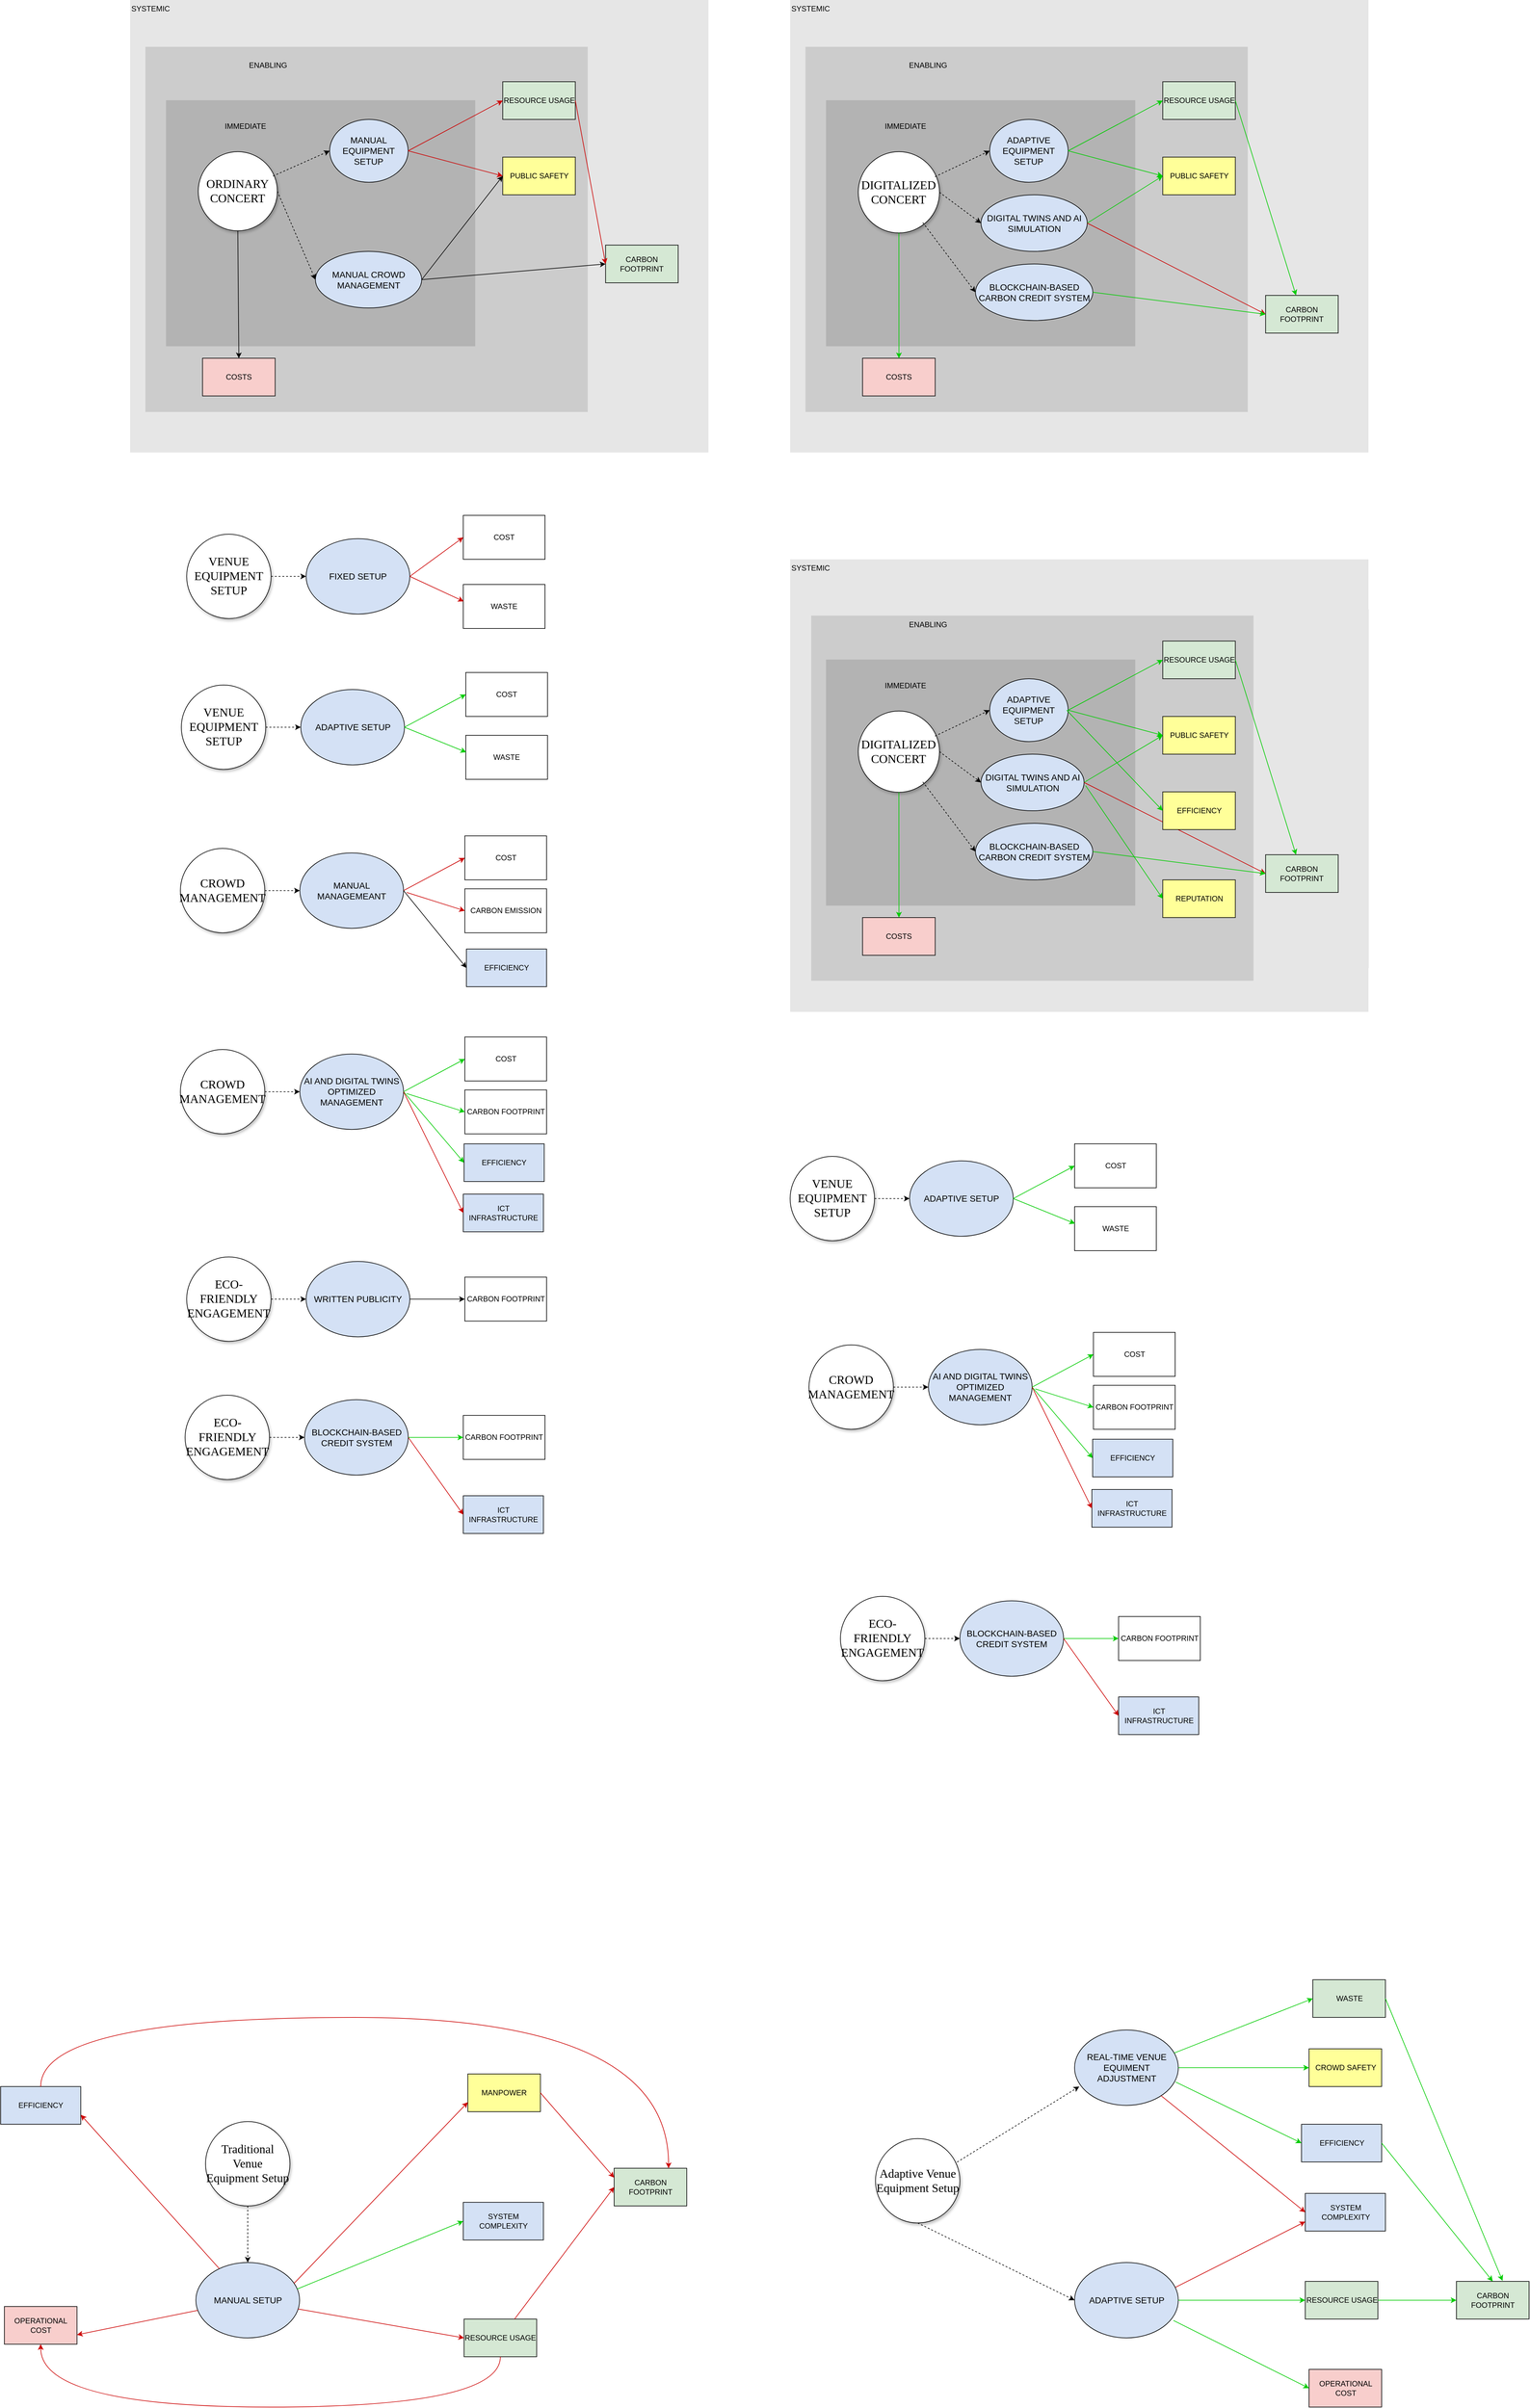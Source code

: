 <mxfile version="28.2.5">
  <diagram name="第 1 页" id="IAKrYoSOVAqy7KqTb0yj">
    <mxGraphModel dx="4927" dy="1133" grid="1" gridSize="10" guides="1" tooltips="1" connect="1" arrows="1" fold="1" page="1" pageScale="1" pageWidth="827" pageHeight="1169" math="0" shadow="0">
      <root>
        <mxCell id="0" />
        <mxCell id="1" parent="0" />
        <mxCell id="x2xFXKy15D_85T7sctOu-7" value="SYSTEMIC" style="rounded=0;whiteSpace=wrap;html=1;fillColor=#E6E6E6;align=left;verticalAlign=top;strokeColor=none;" parent="1" vertex="1">
          <mxGeometry x="90" y="230" width="920" height="720" as="geometry" />
        </mxCell>
        <mxCell id="x2xFXKy15D_85T7sctOu-4" value="" style="group" parent="1" vertex="1" connectable="0">
          <mxGeometry x="240" y="310" width="770" height="570" as="geometry" />
        </mxCell>
        <mxCell id="x2xFXKy15D_85T7sctOu-5" value="" style="rounded=0;whiteSpace=wrap;html=1;strokeColor=#CCCCCC;strokeWidth=1;fillColor=#CCCCCC;" parent="x2xFXKy15D_85T7sctOu-4" vertex="1">
          <mxGeometry x="-125.125" y="-5" width="702.625" height="580" as="geometry" />
        </mxCell>
        <mxCell id="x2xFXKy15D_85T7sctOu-6" value="ENABLING" style="text;html=1;strokeColor=none;fillColor=none;align=center;verticalAlign=middle;whiteSpace=wrap;rounded=0;shadow=0;" parent="x2xFXKy15D_85T7sctOu-4" vertex="1">
          <mxGeometry x="-96.25" y="-30" width="331.385" height="107.5" as="geometry" />
        </mxCell>
        <mxCell id="x2xFXKy15D_85T7sctOu-9" value="COSTS" style="rounded=0;whiteSpace=wrap;html=1;shadow=0;strokeColor=#000000;strokeWidth=1;fillColor=#f8cecc;" parent="x2xFXKy15D_85T7sctOu-4" vertex="1">
          <mxGeometry x="-34.775" y="490" width="115.5" height="60" as="geometry" />
        </mxCell>
        <mxCell id="x2xFXKy15D_85T7sctOu-16" value="CARBON FOOTPRINT" style="rounded=0;whiteSpace=wrap;html=1;shadow=0;strokeColor=#000000;strokeWidth=1;fillColor=#d5e8d4;" parent="x2xFXKy15D_85T7sctOu-4" vertex="1">
          <mxGeometry x="606.375" y="390" width="115.5" height="60" as="geometry" />
        </mxCell>
        <mxCell id="x2xFXKy15D_85T7sctOu-82" value="RESOURCE USAGE" style="rounded=0;whiteSpace=wrap;html=1;shadow=0;strokeColor=#000000;strokeWidth=1;fillColor=#d5e8d4;" parent="x2xFXKy15D_85T7sctOu-4" vertex="1">
          <mxGeometry x="442.75" y="50" width="115.5" height="60" as="geometry" />
        </mxCell>
        <mxCell id="w6ctMGvXJU4ZUSC29BhY-2" value="PUBLIC SAFETY" style="rounded=0;whiteSpace=wrap;html=1;shadow=0;strokeColor=#000000;strokeWidth=1;fillColor=#FFFF99;" parent="x2xFXKy15D_85T7sctOu-4" vertex="1">
          <mxGeometry x="442.75" y="170" width="115.5" height="60" as="geometry" />
        </mxCell>
        <mxCell id="x2xFXKy15D_85T7sctOu-1" value="" style="group" parent="x2xFXKy15D_85T7sctOu-4" vertex="1" connectable="0">
          <mxGeometry x="-92.4" y="80" width="490.875" height="410" as="geometry" />
        </mxCell>
        <mxCell id="x2xFXKy15D_85T7sctOu-2" value="" style="rounded=0;whiteSpace=wrap;html=1;strokeColor=#B3B3B3;strokeWidth=1;fillColor=#B3B3B3;" parent="x2xFXKy15D_85T7sctOu-1" vertex="1">
          <mxGeometry width="490.875" height="390.476" as="geometry" />
        </mxCell>
        <mxCell id="x2xFXKy15D_85T7sctOu-3" value="IMMEDIATE" style="text;html=1;strokeColor=none;fillColor=none;align=center;verticalAlign=middle;whiteSpace=wrap;rounded=0;shadow=0;" parent="x2xFXKy15D_85T7sctOu-1" vertex="1">
          <mxGeometry x="13.952" width="223.237" height="81.397" as="geometry" />
        </mxCell>
        <mxCell id="x2xFXKy15D_85T7sctOu-8" value="&lt;div style=&quot;font-size: 19px&quot;&gt;&lt;span style=&quot;font-size: 19px; font-family: verdana; color: rgb(0, 0, 0); background-color: transparent; font-style: normal; font-variant: normal; text-decoration: none; vertical-align: baseline; white-space: pre-wrap;&quot; id=&quot;docs-internal-guid-dfabfe22-7fff-f653-d9ae-e8eaf7c66f73&quot;&gt;DIGITALIZED CONCERT&lt;/span&gt;&lt;/div&gt;" style="ellipse;whiteSpace=wrap;html=1;aspect=fixed;strokeColor=#000000;strokeWidth=1;fillColor=#FFFFFF;shadow=1;fontSize=19;fontStyle=0" parent="x2xFXKy15D_85T7sctOu-1" vertex="1">
          <mxGeometry x="50.783" y="81.396" width="129.188" height="129.188" as="geometry" />
        </mxCell>
        <mxCell id="x2xFXKy15D_85T7sctOu-12" value="&lt;font style=&quot;font-size: 14px&quot;&gt;ADAPTIVE EQUIPMENT SETUP&lt;/font&gt;" style="ellipse;whiteSpace=wrap;html=1;fillColor=#D4E1F5;shadow=0;" parent="x2xFXKy15D_85T7sctOu-1" vertex="1">
          <mxGeometry x="259.872" y="30" width="124.835" height="100" as="geometry" />
        </mxCell>
        <mxCell id="x2xFXKy15D_85T7sctOu-13" style="rounded=0;orthogonalLoop=1;jettySize=auto;html=1;exitX=0.945;exitY=0.308;exitDx=0;exitDy=0;entryX=0;entryY=0.5;entryDx=0;entryDy=0;dashed=1;exitPerimeter=0;" parent="x2xFXKy15D_85T7sctOu-1" source="x2xFXKy15D_85T7sctOu-8" target="x2xFXKy15D_85T7sctOu-12" edge="1">
          <mxGeometry relative="1" as="geometry" />
        </mxCell>
        <mxCell id="x2xFXKy15D_85T7sctOu-53" value="&lt;font style=&quot;font-size: 14px&quot;&gt;BLOCKCHAIN-BASED CARBON CREDIT SYSTEM&lt;/font&gt;" style="ellipse;whiteSpace=wrap;html=1;fillColor=#D4E1F5;shadow=0;" parent="x2xFXKy15D_85T7sctOu-1" vertex="1">
          <mxGeometry x="237.189" y="260" width="186.725" height="90" as="geometry" />
        </mxCell>
        <mxCell id="x2xFXKy15D_85T7sctOu-60" style="rounded=0;orthogonalLoop=1;jettySize=auto;html=1;exitX=0.795;exitY=0.873;exitDx=0;exitDy=0;dashed=1;exitPerimeter=0;entryX=0;entryY=0.5;entryDx=0;entryDy=0;" parent="x2xFXKy15D_85T7sctOu-1" source="x2xFXKy15D_85T7sctOu-8" target="x2xFXKy15D_85T7sctOu-53" edge="1">
          <mxGeometry relative="1" as="geometry">
            <mxPoint x="203.121" y="291" as="sourcePoint" />
            <mxPoint x="413.858" y="220" as="targetPoint" />
          </mxGeometry>
        </mxCell>
        <mxCell id="ehtigLoiV3f27Grr3ABJ-4" value="&lt;span style=&quot;font-size: 14px;&quot;&gt;DIGITAL TWINS AND AI SIMULATION&lt;/span&gt;" style="ellipse;whiteSpace=wrap;html=1;fillColor=#D4E1F5;shadow=0;" parent="x2xFXKy15D_85T7sctOu-1" vertex="1">
          <mxGeometry x="246.034" y="150" width="169.034" height="90" as="geometry" />
        </mxCell>
        <mxCell id="x2xFXKy15D_85T7sctOu-15" style="rounded=0;orthogonalLoop=1;jettySize=auto;html=1;exitX=1;exitY=0.5;exitDx=0;exitDy=0;dashed=1;entryX=0;entryY=0.5;entryDx=0;entryDy=0;" parent="x2xFXKy15D_85T7sctOu-1" source="x2xFXKy15D_85T7sctOu-8" target="ehtigLoiV3f27Grr3ABJ-4" edge="1">
          <mxGeometry relative="1" as="geometry">
            <mxPoint x="177.731" y="148.93" as="sourcePoint" />
            <mxPoint x="372.388" y="80" as="targetPoint" />
          </mxGeometry>
        </mxCell>
        <mxCell id="x2xFXKy15D_85T7sctOu-11" style="rounded=0;orthogonalLoop=1;jettySize=auto;html=1;exitX=0.5;exitY=1;exitDx=0;exitDy=0;strokeColor=#00CC00;" parent="x2xFXKy15D_85T7sctOu-4" source="x2xFXKy15D_85T7sctOu-8" edge="1">
          <mxGeometry relative="1" as="geometry">
            <mxPoint x="23.1" y="490" as="targetPoint" />
          </mxGeometry>
        </mxCell>
        <mxCell id="w6ctMGvXJU4ZUSC29BhY-14" value="" style="endArrow=classic;html=1;fontColor=#00CC00;strokeColor=#00CC00;rounded=0;exitX=1;exitY=0.5;exitDx=0;exitDy=0;entryX=0;entryY=0.5;entryDx=0;entryDy=0;" parent="x2xFXKy15D_85T7sctOu-4" source="x2xFXKy15D_85T7sctOu-12" target="w6ctMGvXJU4ZUSC29BhY-2" edge="1">
          <mxGeometry width="50" height="50" relative="1" as="geometry">
            <mxPoint x="311.85" y="161.4" as="sourcePoint" />
            <mxPoint x="427.35" y="190" as="targetPoint" />
          </mxGeometry>
        </mxCell>
        <mxCell id="w6ctMGvXJU4ZUSC29BhY-15" value="" style="endArrow=classic;html=1;fontColor=#00CC00;strokeColor=#00CC00;rounded=0;exitX=1;exitY=0.5;exitDx=0;exitDy=0;entryX=0;entryY=0.5;entryDx=0;entryDy=0;" parent="x2xFXKy15D_85T7sctOu-4" source="ehtigLoiV3f27Grr3ABJ-4" target="w6ctMGvXJU4ZUSC29BhY-2" edge="1">
          <mxGeometry width="50" height="50" relative="1" as="geometry">
            <mxPoint x="331.1" y="300" as="sourcePoint" />
            <mxPoint x="427.35" y="190" as="targetPoint" />
          </mxGeometry>
        </mxCell>
        <mxCell id="w6ctMGvXJU4ZUSC29BhY-17" value="" style="endArrow=classic;html=1;fontColor=#00CC00;strokeColor=#CC0000;rounded=0;exitX=1;exitY=0.5;exitDx=0;exitDy=0;entryX=0;entryY=0.5;entryDx=0;entryDy=0;" parent="x2xFXKy15D_85T7sctOu-4" source="ehtigLoiV3f27Grr3ABJ-4" target="x2xFXKy15D_85T7sctOu-16" edge="1">
          <mxGeometry width="50" height="50" relative="1" as="geometry">
            <mxPoint x="356.125" y="347" as="sourcePoint" />
            <mxPoint x="503.387" y="202" as="targetPoint" />
          </mxGeometry>
        </mxCell>
        <mxCell id="w6ctMGvXJU4ZUSC29BhY-18" value="" style="endArrow=classic;html=1;fontColor=#00CC00;strokeColor=#00CC00;rounded=0;exitX=1;exitY=0.5;exitDx=0;exitDy=0;entryX=0;entryY=0.5;entryDx=0;entryDy=0;" parent="x2xFXKy15D_85T7sctOu-4" source="x2xFXKy15D_85T7sctOu-53" target="x2xFXKy15D_85T7sctOu-16" edge="1">
          <mxGeometry width="50" height="50" relative="1" as="geometry">
            <mxPoint x="423.5" y="345" as="sourcePoint" />
            <mxPoint x="570.763" y="200" as="targetPoint" />
          </mxGeometry>
        </mxCell>
        <mxCell id="w6ctMGvXJU4ZUSC29BhY-19" value="" style="endArrow=classic;html=1;fontColor=#00CC00;strokeColor=#00CC00;rounded=0;exitX=1;exitY=0.5;exitDx=0;exitDy=0;entryX=0;entryY=0.5;entryDx=0;entryDy=0;" parent="x2xFXKy15D_85T7sctOu-4" source="x2xFXKy15D_85T7sctOu-12" target="x2xFXKy15D_85T7sctOu-82" edge="1">
          <mxGeometry width="50" height="50" relative="1" as="geometry">
            <mxPoint x="327.25" y="110" as="sourcePoint" />
            <mxPoint x="477.4" y="150" as="targetPoint" />
          </mxGeometry>
        </mxCell>
        <mxCell id="kF0lbpKG6ZPcCiKrBizw-5" value="" style="endArrow=classic;html=1;fontColor=#00CC00;strokeColor=#00CC00;rounded=0;exitX=1;exitY=0.5;exitDx=0;exitDy=0;" parent="x2xFXKy15D_85T7sctOu-4" source="x2xFXKy15D_85T7sctOu-82" target="x2xFXKy15D_85T7sctOu-16" edge="1">
          <mxGeometry width="50" height="50" relative="1" as="geometry">
            <mxPoint x="644.875" y="150" as="sourcePoint" />
            <mxPoint x="920.15" y="185" as="targetPoint" />
          </mxGeometry>
        </mxCell>
        <mxCell id="w6ctMGvXJU4ZUSC29BhY-20" value="SYSTEMIC" style="rounded=0;whiteSpace=wrap;html=1;fillColor=#E6E6E6;align=left;verticalAlign=top;strokeColor=none;" parent="1" vertex="1">
          <mxGeometry x="-960" y="230" width="920" height="720" as="geometry" />
        </mxCell>
        <mxCell id="w6ctMGvXJU4ZUSC29BhY-21" value="" style="group" parent="1" vertex="1" connectable="0">
          <mxGeometry x="-810" y="310" width="770" height="570" as="geometry" />
        </mxCell>
        <mxCell id="w6ctMGvXJU4ZUSC29BhY-22" value="" style="rounded=0;whiteSpace=wrap;html=1;strokeColor=#CCCCCC;strokeWidth=1;fillColor=#CCCCCC;" parent="w6ctMGvXJU4ZUSC29BhY-21" vertex="1">
          <mxGeometry x="-125.125" y="-5" width="702.625" height="580" as="geometry" />
        </mxCell>
        <mxCell id="w6ctMGvXJU4ZUSC29BhY-23" value="ENABLING" style="text;html=1;strokeColor=none;fillColor=none;align=center;verticalAlign=middle;whiteSpace=wrap;rounded=0;shadow=0;" parent="w6ctMGvXJU4ZUSC29BhY-21" vertex="1">
          <mxGeometry x="-96.25" y="-30" width="331.385" height="107.5" as="geometry" />
        </mxCell>
        <mxCell id="w6ctMGvXJU4ZUSC29BhY-24" value="COSTS" style="rounded=0;whiteSpace=wrap;html=1;shadow=0;strokeColor=#000000;strokeWidth=1;fillColor=#f8cecc;" parent="w6ctMGvXJU4ZUSC29BhY-21" vertex="1">
          <mxGeometry x="-34.775" y="490" width="115.5" height="60" as="geometry" />
        </mxCell>
        <mxCell id="w6ctMGvXJU4ZUSC29BhY-25" value="CARBON FOOTPRINT" style="rounded=0;whiteSpace=wrap;html=1;shadow=0;strokeColor=#000000;strokeWidth=1;fillColor=#d5e8d4;" parent="w6ctMGvXJU4ZUSC29BhY-21" vertex="1">
          <mxGeometry x="606.375" y="310" width="115.5" height="60" as="geometry" />
        </mxCell>
        <mxCell id="w6ctMGvXJU4ZUSC29BhY-26" value="RESOURCE USAGE" style="rounded=0;whiteSpace=wrap;html=1;shadow=0;strokeColor=#000000;strokeWidth=1;fillColor=#d5e8d4;" parent="w6ctMGvXJU4ZUSC29BhY-21" vertex="1">
          <mxGeometry x="442.75" y="50" width="115.5" height="60" as="geometry" />
        </mxCell>
        <mxCell id="w6ctMGvXJU4ZUSC29BhY-27" value="PUBLIC SAFETY" style="rounded=0;whiteSpace=wrap;html=1;shadow=0;strokeColor=#000000;strokeWidth=1;fillColor=#FFFF99;" parent="w6ctMGvXJU4ZUSC29BhY-21" vertex="1">
          <mxGeometry x="442.75" y="170" width="115.5" height="60" as="geometry" />
        </mxCell>
        <mxCell id="w6ctMGvXJU4ZUSC29BhY-28" value="" style="group" parent="w6ctMGvXJU4ZUSC29BhY-21" vertex="1" connectable="0">
          <mxGeometry x="-92.4" y="80" width="490.875" height="410" as="geometry" />
        </mxCell>
        <mxCell id="w6ctMGvXJU4ZUSC29BhY-29" value="" style="rounded=0;whiteSpace=wrap;html=1;strokeColor=#B3B3B3;strokeWidth=1;fillColor=#B3B3B3;" parent="w6ctMGvXJU4ZUSC29BhY-28" vertex="1">
          <mxGeometry width="490.875" height="390.476" as="geometry" />
        </mxCell>
        <mxCell id="w6ctMGvXJU4ZUSC29BhY-30" value="IMMEDIATE" style="text;html=1;strokeColor=none;fillColor=none;align=center;verticalAlign=middle;whiteSpace=wrap;rounded=0;shadow=0;" parent="w6ctMGvXJU4ZUSC29BhY-28" vertex="1">
          <mxGeometry x="13.952" width="223.237" height="81.397" as="geometry" />
        </mxCell>
        <mxCell id="w6ctMGvXJU4ZUSC29BhY-31" value="&lt;div style=&quot;font-size: 19px&quot;&gt;&lt;span style=&quot;font-size: 19px; font-family: verdana; color: rgb(0, 0, 0); background-color: transparent; font-style: normal; font-variant: normal; text-decoration: none; vertical-align: baseline; white-space: pre-wrap;&quot; id=&quot;docs-internal-guid-dfabfe22-7fff-f653-d9ae-e8eaf7c66f73&quot;&gt;ORDINARY CONCERT&lt;/span&gt;&lt;/div&gt;" style="ellipse;whiteSpace=wrap;html=1;aspect=fixed;strokeColor=#000000;strokeWidth=1;fillColor=#FFFFFF;shadow=1;fontSize=19;fontStyle=0" parent="w6ctMGvXJU4ZUSC29BhY-28" vertex="1">
          <mxGeometry x="50.783" y="81.396" width="125.833" height="125.833" as="geometry" />
        </mxCell>
        <mxCell id="w6ctMGvXJU4ZUSC29BhY-32" value="&lt;font style=&quot;font-size: 14px&quot;&gt;MANUAL EQUIPMENT SETUP&lt;/font&gt;" style="ellipse;whiteSpace=wrap;html=1;fillColor=#D4E1F5;shadow=0;" parent="w6ctMGvXJU4ZUSC29BhY-28" vertex="1">
          <mxGeometry x="259.872" y="30" width="124.835" height="100" as="geometry" />
        </mxCell>
        <mxCell id="w6ctMGvXJU4ZUSC29BhY-33" style="rounded=0;orthogonalLoop=1;jettySize=auto;html=1;exitX=0.945;exitY=0.308;exitDx=0;exitDy=0;entryX=0;entryY=0.5;entryDx=0;entryDy=0;dashed=1;exitPerimeter=0;" parent="w6ctMGvXJU4ZUSC29BhY-28" source="w6ctMGvXJU4ZUSC29BhY-31" target="w6ctMGvXJU4ZUSC29BhY-32" edge="1">
          <mxGeometry relative="1" as="geometry" />
        </mxCell>
        <mxCell id="w6ctMGvXJU4ZUSC29BhY-36" value="&lt;span style=&quot;font-size: 14px;&quot;&gt;MANUAL CROWD MANAGEMENT&lt;/span&gt;" style="ellipse;whiteSpace=wrap;html=1;fillColor=#D4E1F5;shadow=0;" parent="w6ctMGvXJU4ZUSC29BhY-28" vertex="1">
          <mxGeometry x="237.189" y="240" width="169.034" height="90" as="geometry" />
        </mxCell>
        <mxCell id="w6ctMGvXJU4ZUSC29BhY-37" style="rounded=0;orthogonalLoop=1;jettySize=auto;html=1;exitX=1;exitY=0.5;exitDx=0;exitDy=0;dashed=1;entryX=0;entryY=0.5;entryDx=0;entryDy=0;" parent="w6ctMGvXJU4ZUSC29BhY-28" source="w6ctMGvXJU4ZUSC29BhY-31" target="w6ctMGvXJU4ZUSC29BhY-36" edge="1">
          <mxGeometry relative="1" as="geometry">
            <mxPoint x="177.731" y="148.93" as="sourcePoint" />
            <mxPoint x="372.388" y="80" as="targetPoint" />
          </mxGeometry>
        </mxCell>
        <mxCell id="w6ctMGvXJU4ZUSC29BhY-38" style="rounded=0;orthogonalLoop=1;jettySize=auto;html=1;exitX=0.5;exitY=1;exitDx=0;exitDy=0;entryX=0.5;entryY=0;entryDx=0;entryDy=0;" parent="w6ctMGvXJU4ZUSC29BhY-21" source="w6ctMGvXJU4ZUSC29BhY-31" target="w6ctMGvXJU4ZUSC29BhY-24" edge="1">
          <mxGeometry relative="1" as="geometry">
            <mxPoint x="38.5" y="500" as="targetPoint" />
          </mxGeometry>
        </mxCell>
        <mxCell id="w6ctMGvXJU4ZUSC29BhY-39" value="" style="endArrow=classic;html=1;fontColor=#00CC00;strokeColor=#CC0000;rounded=0;exitX=1;exitY=0.5;exitDx=0;exitDy=0;entryX=0;entryY=0.5;entryDx=0;entryDy=0;" parent="w6ctMGvXJU4ZUSC29BhY-21" source="w6ctMGvXJU4ZUSC29BhY-32" target="w6ctMGvXJU4ZUSC29BhY-27" edge="1">
          <mxGeometry width="50" height="50" relative="1" as="geometry">
            <mxPoint x="311.85" y="161.4" as="sourcePoint" />
            <mxPoint x="427.35" y="190" as="targetPoint" />
          </mxGeometry>
        </mxCell>
        <mxCell id="w6ctMGvXJU4ZUSC29BhY-40" value="" style="endArrow=classic;html=1;fontColor=#00CC00;strokeColor=#000000;rounded=0;exitX=1;exitY=0.5;exitDx=0;exitDy=0;entryX=0;entryY=0.5;entryDx=0;entryDy=0;" parent="w6ctMGvXJU4ZUSC29BhY-21" source="w6ctMGvXJU4ZUSC29BhY-36" target="w6ctMGvXJU4ZUSC29BhY-27" edge="1">
          <mxGeometry width="50" height="50" relative="1" as="geometry">
            <mxPoint x="331.1" y="300" as="sourcePoint" />
            <mxPoint x="427.35" y="190" as="targetPoint" />
          </mxGeometry>
        </mxCell>
        <mxCell id="w6ctMGvXJU4ZUSC29BhY-41" value="" style="endArrow=classic;html=1;fontColor=#00CC00;strokeColor=#000000;rounded=0;exitX=1;exitY=0.5;exitDx=0;exitDy=0;entryX=0;entryY=0.5;entryDx=0;entryDy=0;" parent="w6ctMGvXJU4ZUSC29BhY-21" source="w6ctMGvXJU4ZUSC29BhY-36" target="w6ctMGvXJU4ZUSC29BhY-25" edge="1">
          <mxGeometry width="50" height="50" relative="1" as="geometry">
            <mxPoint x="356.125" y="347" as="sourcePoint" />
            <mxPoint x="503.387" y="202" as="targetPoint" />
          </mxGeometry>
        </mxCell>
        <mxCell id="w6ctMGvXJU4ZUSC29BhY-43" value="" style="endArrow=classic;html=1;fontColor=#00CC00;strokeColor=#CC0000;rounded=0;exitX=1;exitY=0.5;exitDx=0;exitDy=0;entryX=0;entryY=0.5;entryDx=0;entryDy=0;" parent="w6ctMGvXJU4ZUSC29BhY-21" source="w6ctMGvXJU4ZUSC29BhY-32" target="w6ctMGvXJU4ZUSC29BhY-26" edge="1">
          <mxGeometry width="50" height="50" relative="1" as="geometry">
            <mxPoint x="327.25" y="110" as="sourcePoint" />
            <mxPoint x="477.4" y="150" as="targetPoint" />
          </mxGeometry>
        </mxCell>
        <mxCell id="w6ctMGvXJU4ZUSC29BhY-48" value="" style="endArrow=classic;html=1;fontColor=#00CC00;strokeColor=#CC0000;rounded=0;exitX=1;exitY=0.5;exitDx=0;exitDy=0;entryX=0;entryY=0.5;entryDx=0;entryDy=0;" parent="w6ctMGvXJU4ZUSC29BhY-21" source="w6ctMGvXJU4ZUSC29BhY-26" target="w6ctMGvXJU4ZUSC29BhY-25" edge="1">
          <mxGeometry width="50" height="50" relative="1" as="geometry">
            <mxPoint x="548.625" y="220" as="sourcePoint" />
            <mxPoint x="852.775" y="365" as="targetPoint" />
          </mxGeometry>
        </mxCell>
        <mxCell id="w6ctMGvXJU4ZUSC29BhY-50" value="&lt;div style=&quot;font-size: 19px&quot;&gt;&lt;font face=&quot;verdana&quot;&gt;&lt;span style=&quot;white-space-collapse: preserve;&quot;&gt;VENUE EQUIPMENT SETUP&lt;/span&gt;&lt;/font&gt;&lt;/div&gt;" style="ellipse;whiteSpace=wrap;html=1;aspect=fixed;strokeColor=#000000;strokeWidth=1;fillColor=#FFFFFF;shadow=1;fontSize=19;fontStyle=0" parent="1" vertex="1">
          <mxGeometry x="-870" y="1080" width="134.222" height="134.222" as="geometry" />
        </mxCell>
        <mxCell id="w6ctMGvXJU4ZUSC29BhY-51" value="&lt;font style=&quot;font-size: 14px&quot;&gt;FIXED SETUP&lt;/font&gt;" style="ellipse;whiteSpace=wrap;html=1;fillColor=#D4E1F5;shadow=0;" parent="1" vertex="1">
          <mxGeometry x="-680" y="1087.11" width="165" height="120" as="geometry" />
        </mxCell>
        <mxCell id="w6ctMGvXJU4ZUSC29BhY-55" style="rounded=0;orthogonalLoop=1;jettySize=auto;html=1;exitX=1;exitY=0.5;exitDx=0;exitDy=0;dashed=1;entryX=0;entryY=0.5;entryDx=0;entryDy=0;" parent="1" source="w6ctMGvXJU4ZUSC29BhY-50" target="w6ctMGvXJU4ZUSC29BhY-51" edge="1">
          <mxGeometry relative="1" as="geometry">
            <mxPoint x="-670" y="1190" as="sourcePoint" />
            <mxPoint x="-611" y="1326" as="targetPoint" />
          </mxGeometry>
        </mxCell>
        <mxCell id="w6ctMGvXJU4ZUSC29BhY-56" value="COST" style="rounded=0;whiteSpace=wrap;html=1;shadow=0;strokeWidth=1;" parent="1" vertex="1">
          <mxGeometry x="-430" y="1050" width="130" height="70" as="geometry" />
        </mxCell>
        <mxCell id="w6ctMGvXJU4ZUSC29BhY-57" value="WASTE" style="rounded=0;whiteSpace=wrap;html=1;shadow=0;strokeWidth=1;" parent="1" vertex="1">
          <mxGeometry x="-430" y="1160" width="130" height="70" as="geometry" />
        </mxCell>
        <mxCell id="w6ctMGvXJU4ZUSC29BhY-59" value="" style="endArrow=classic;html=1;fontColor=#00CC00;strokeColor=#CC0000;rounded=0;exitX=1;exitY=0.5;exitDx=0;exitDy=0;entryX=0;entryY=0.5;entryDx=0;entryDy=0;" parent="1" source="w6ctMGvXJU4ZUSC29BhY-51" target="w6ctMGvXJU4ZUSC29BhY-56" edge="1">
          <mxGeometry width="50" height="50" relative="1" as="geometry">
            <mxPoint x="-480" y="1140" as="sourcePoint" />
            <mxPoint x="-324" y="1060" as="targetPoint" />
          </mxGeometry>
        </mxCell>
        <mxCell id="w6ctMGvXJU4ZUSC29BhY-60" value="" style="endArrow=classic;html=1;fontColor=#00CC00;strokeColor=#CC0000;rounded=0;entryX=0.005;entryY=0.384;entryDx=0;entryDy=0;entryPerimeter=0;exitX=1;exitY=0.5;exitDx=0;exitDy=0;" parent="1" source="w6ctMGvXJU4ZUSC29BhY-51" target="w6ctMGvXJU4ZUSC29BhY-57" edge="1">
          <mxGeometry width="50" height="50" relative="1" as="geometry">
            <mxPoint x="-500" y="1150" as="sourcePoint" />
            <mxPoint x="-365" y="1140" as="targetPoint" />
          </mxGeometry>
        </mxCell>
        <mxCell id="w6ctMGvXJU4ZUSC29BhY-63" value="&lt;div style=&quot;font-size: 19px&quot;&gt;&lt;font face=&quot;verdana&quot;&gt;&lt;span style=&quot;white-space-collapse: preserve;&quot;&gt;VENUE EQUIPMENT SETUP&lt;/span&gt;&lt;/font&gt;&lt;/div&gt;" style="ellipse;whiteSpace=wrap;html=1;aspect=fixed;strokeColor=#000000;strokeWidth=1;fillColor=#FFFFFF;shadow=1;fontSize=19;fontStyle=0" parent="1" vertex="1">
          <mxGeometry x="-878.5" y="1320" width="134.222" height="134.222" as="geometry" />
        </mxCell>
        <mxCell id="w6ctMGvXJU4ZUSC29BhY-64" value="&lt;span style=&quot;font-size: 14px;&quot;&gt;ADAPTIVE SETUP&lt;/span&gt;" style="ellipse;whiteSpace=wrap;html=1;fillColor=#D4E1F5;shadow=0;" parent="1" vertex="1">
          <mxGeometry x="-688.5" y="1327.11" width="165" height="120" as="geometry" />
        </mxCell>
        <mxCell id="w6ctMGvXJU4ZUSC29BhY-65" style="rounded=0;orthogonalLoop=1;jettySize=auto;html=1;exitX=1;exitY=0.5;exitDx=0;exitDy=0;dashed=1;entryX=0;entryY=0.5;entryDx=0;entryDy=0;" parent="1" source="w6ctMGvXJU4ZUSC29BhY-63" target="w6ctMGvXJU4ZUSC29BhY-64" edge="1">
          <mxGeometry relative="1" as="geometry">
            <mxPoint x="-678.5" y="1430" as="sourcePoint" />
            <mxPoint x="-619.5" y="1566" as="targetPoint" />
          </mxGeometry>
        </mxCell>
        <mxCell id="w6ctMGvXJU4ZUSC29BhY-66" value="WASTE" style="rounded=0;whiteSpace=wrap;html=1;shadow=0;strokeWidth=1;" parent="1" vertex="1">
          <mxGeometry x="-426" y="1400" width="130" height="70" as="geometry" />
        </mxCell>
        <mxCell id="w6ctMGvXJU4ZUSC29BhY-67" value="" style="endArrow=classic;html=1;fontColor=#00CC00;strokeColor=#00CC00;rounded=0;exitX=1;exitY=0.5;exitDx=0;exitDy=0;entryX=0;entryY=0.5;entryDx=0;entryDy=0;" parent="1" source="w6ctMGvXJU4ZUSC29BhY-64" target="w6ctMGvXJU4ZUSC29BhY-69" edge="1">
          <mxGeometry width="50" height="50" relative="1" as="geometry">
            <mxPoint x="-488.5" y="1380" as="sourcePoint" />
            <mxPoint x="-438.5" y="1325" as="targetPoint" />
          </mxGeometry>
        </mxCell>
        <mxCell id="w6ctMGvXJU4ZUSC29BhY-68" value="" style="endArrow=classic;html=1;fontColor=#00CC00;strokeColor=light-dark(#00CC00,#015D5D);rounded=0;entryX=0.005;entryY=0.384;entryDx=0;entryDy=0;entryPerimeter=0;exitX=1;exitY=0.5;exitDx=0;exitDy=0;" parent="1" source="w6ctMGvXJU4ZUSC29BhY-64" target="w6ctMGvXJU4ZUSC29BhY-66" edge="1">
          <mxGeometry width="50" height="50" relative="1" as="geometry">
            <mxPoint x="-508.5" y="1390" as="sourcePoint" />
            <mxPoint x="-373.5" y="1380" as="targetPoint" />
          </mxGeometry>
        </mxCell>
        <mxCell id="w6ctMGvXJU4ZUSC29BhY-69" value="COST" style="rounded=0;whiteSpace=wrap;html=1;shadow=0;strokeWidth=1;" parent="1" vertex="1">
          <mxGeometry x="-426" y="1300" width="130" height="70" as="geometry" />
        </mxCell>
        <mxCell id="w6ctMGvXJU4ZUSC29BhY-73" value="&lt;div style=&quot;font-size: 19px&quot;&gt;&lt;font face=&quot;verdana&quot;&gt;&lt;span style=&quot;white-space-collapse: preserve;&quot;&gt;CROWD MANAGEMENT&lt;/span&gt;&lt;/font&gt;&lt;/div&gt;" style="ellipse;whiteSpace=wrap;html=1;aspect=fixed;strokeColor=#000000;strokeWidth=1;fillColor=#FFFFFF;shadow=1;fontSize=19;fontStyle=0" parent="1" vertex="1">
          <mxGeometry x="-880" y="1580" width="134.222" height="134.222" as="geometry" />
        </mxCell>
        <mxCell id="w6ctMGvXJU4ZUSC29BhY-74" value="&lt;span style=&quot;font-size: 14px;&quot;&gt;MANUAL MANAGEMEANT&lt;/span&gt;" style="ellipse;whiteSpace=wrap;html=1;fillColor=#D4E1F5;shadow=0;" parent="1" vertex="1">
          <mxGeometry x="-690" y="1587.11" width="165" height="120" as="geometry" />
        </mxCell>
        <mxCell id="w6ctMGvXJU4ZUSC29BhY-75" style="rounded=0;orthogonalLoop=1;jettySize=auto;html=1;exitX=1;exitY=0.5;exitDx=0;exitDy=0;dashed=1;entryX=0;entryY=0.5;entryDx=0;entryDy=0;" parent="1" source="w6ctMGvXJU4ZUSC29BhY-73" target="w6ctMGvXJU4ZUSC29BhY-74" edge="1">
          <mxGeometry relative="1" as="geometry">
            <mxPoint x="-680" y="1690" as="sourcePoint" />
            <mxPoint x="-621" y="1826" as="targetPoint" />
          </mxGeometry>
        </mxCell>
        <mxCell id="w6ctMGvXJU4ZUSC29BhY-77" value="" style="endArrow=classic;html=1;fontColor=#00CC00;strokeColor=#CC0000;rounded=0;exitX=1;exitY=0.5;exitDx=0;exitDy=0;entryX=0;entryY=0.5;entryDx=0;entryDy=0;" parent="1" source="w6ctMGvXJU4ZUSC29BhY-74" target="w6ctMGvXJU4ZUSC29BhY-79" edge="1">
          <mxGeometry width="50" height="50" relative="1" as="geometry">
            <mxPoint x="-490" y="1640" as="sourcePoint" />
            <mxPoint x="-440" y="1585" as="targetPoint" />
          </mxGeometry>
        </mxCell>
        <mxCell id="w6ctMGvXJU4ZUSC29BhY-78" value="" style="endArrow=classic;html=1;fontColor=#00CC00;strokeColor=light-dark(#000000,#015D5D);rounded=0;entryX=0;entryY=0.5;entryDx=0;entryDy=0;exitX=1;exitY=0.5;exitDx=0;exitDy=0;" parent="1" source="w6ctMGvXJU4ZUSC29BhY-74" target="w6ctMGvXJU4ZUSC29BhY-80" edge="1">
          <mxGeometry width="50" height="50" relative="1" as="geometry">
            <mxPoint x="-510" y="1650" as="sourcePoint" />
            <mxPoint x="-426.85" y="1686.88" as="targetPoint" />
          </mxGeometry>
        </mxCell>
        <mxCell id="w6ctMGvXJU4ZUSC29BhY-79" value="COST" style="rounded=0;whiteSpace=wrap;html=1;shadow=0;strokeWidth=1;" parent="1" vertex="1">
          <mxGeometry x="-427.5" y="1560" width="130" height="70" as="geometry" />
        </mxCell>
        <mxCell id="w6ctMGvXJU4ZUSC29BhY-80" value="EFFICIENCY" style="rounded=0;whiteSpace=wrap;html=1;shadow=0;strokeColor=#000000;strokeWidth=1;fillColor=#d4e1f5;" parent="1" vertex="1">
          <mxGeometry x="-425" y="1740" width="127.5" height="60" as="geometry" />
        </mxCell>
        <mxCell id="w6ctMGvXJU4ZUSC29BhY-81" value="CARBON EMISSION" style="rounded=0;whiteSpace=wrap;html=1;shadow=0;strokeWidth=1;" parent="1" vertex="1">
          <mxGeometry x="-427.5" y="1644.22" width="130" height="70" as="geometry" />
        </mxCell>
        <mxCell id="w6ctMGvXJU4ZUSC29BhY-82" value="" style="endArrow=classic;html=1;fontColor=#00CC00;strokeColor=#CC0000;rounded=0;entryX=0;entryY=0.5;entryDx=0;entryDy=0;" parent="1" target="w6ctMGvXJU4ZUSC29BhY-81" edge="1">
          <mxGeometry width="50" height="50" relative="1" as="geometry">
            <mxPoint x="-520" y="1650" as="sourcePoint" />
            <mxPoint x="-352" y="1640" as="targetPoint" />
          </mxGeometry>
        </mxCell>
        <mxCell id="w6ctMGvXJU4ZUSC29BhY-83" value="&lt;div style=&quot;font-size: 19px&quot;&gt;&lt;font face=&quot;verdana&quot;&gt;&lt;span style=&quot;white-space-collapse: preserve;&quot;&gt;CROWD MANAGEMENT&lt;/span&gt;&lt;/font&gt;&lt;/div&gt;" style="ellipse;whiteSpace=wrap;html=1;aspect=fixed;strokeColor=#000000;strokeWidth=1;fillColor=#FFFFFF;shadow=1;fontSize=19;fontStyle=0" parent="1" vertex="1">
          <mxGeometry x="-880" y="1900" width="134.222" height="134.222" as="geometry" />
        </mxCell>
        <mxCell id="w6ctMGvXJU4ZUSC29BhY-84" value="&lt;span style=&quot;font-size: 14px;&quot;&gt;AI AND DIGITAL TWINS OPTIMIZED MANAGEMENT&lt;/span&gt;" style="ellipse;whiteSpace=wrap;html=1;fillColor=#D4E1F5;shadow=0;" parent="1" vertex="1">
          <mxGeometry x="-690" y="1907.11" width="165" height="120" as="geometry" />
        </mxCell>
        <mxCell id="w6ctMGvXJU4ZUSC29BhY-85" style="rounded=0;orthogonalLoop=1;jettySize=auto;html=1;exitX=1;exitY=0.5;exitDx=0;exitDy=0;dashed=1;entryX=0;entryY=0.5;entryDx=0;entryDy=0;" parent="1" source="w6ctMGvXJU4ZUSC29BhY-83" target="w6ctMGvXJU4ZUSC29BhY-84" edge="1">
          <mxGeometry relative="1" as="geometry">
            <mxPoint x="-680" y="2010" as="sourcePoint" />
            <mxPoint x="-621" y="2146" as="targetPoint" />
          </mxGeometry>
        </mxCell>
        <mxCell id="w6ctMGvXJU4ZUSC29BhY-86" value="" style="endArrow=classic;html=1;fontColor=#00CC00;strokeColor=#00CC00;rounded=0;exitX=1;exitY=0.5;exitDx=0;exitDy=0;entryX=0;entryY=0.5;entryDx=0;entryDy=0;" parent="1" source="w6ctMGvXJU4ZUSC29BhY-84" target="w6ctMGvXJU4ZUSC29BhY-88" edge="1">
          <mxGeometry width="50" height="50" relative="1" as="geometry">
            <mxPoint x="-490" y="1960" as="sourcePoint" />
            <mxPoint x="-440" y="1905" as="targetPoint" />
          </mxGeometry>
        </mxCell>
        <mxCell id="w6ctMGvXJU4ZUSC29BhY-87" value="" style="endArrow=classic;html=1;fontColor=#00CC00;strokeColor=light-dark(#00CC00,#015D5D);rounded=0;entryX=0;entryY=0.5;entryDx=0;entryDy=0;exitX=1;exitY=0.5;exitDx=0;exitDy=0;" parent="1" source="w6ctMGvXJU4ZUSC29BhY-84" target="w6ctMGvXJU4ZUSC29BhY-89" edge="1">
          <mxGeometry width="50" height="50" relative="1" as="geometry">
            <mxPoint x="-510" y="1970" as="sourcePoint" />
            <mxPoint x="-426.85" y="2006.88" as="targetPoint" />
          </mxGeometry>
        </mxCell>
        <mxCell id="w6ctMGvXJU4ZUSC29BhY-88" value="COST" style="rounded=0;whiteSpace=wrap;html=1;shadow=0;strokeWidth=1;" parent="1" vertex="1">
          <mxGeometry x="-427.5" y="1880" width="130" height="70" as="geometry" />
        </mxCell>
        <mxCell id="w6ctMGvXJU4ZUSC29BhY-89" value="EFFICIENCY" style="rounded=0;whiteSpace=wrap;html=1;shadow=0;strokeColor=#000000;strokeWidth=1;fillColor=#d4e1f5;" parent="1" vertex="1">
          <mxGeometry x="-428.75" y="2050" width="127.5" height="60" as="geometry" />
        </mxCell>
        <mxCell id="w6ctMGvXJU4ZUSC29BhY-90" value="CARBON FOOTPRINT" style="rounded=0;whiteSpace=wrap;html=1;shadow=0;strokeWidth=1;" parent="1" vertex="1">
          <mxGeometry x="-427.5" y="1964.22" width="130" height="70" as="geometry" />
        </mxCell>
        <mxCell id="w6ctMGvXJU4ZUSC29BhY-91" value="" style="endArrow=classic;html=1;fontColor=#00CC00;strokeColor=#00CC00;rounded=0;entryX=0;entryY=0.5;entryDx=0;entryDy=0;" parent="1" target="w6ctMGvXJU4ZUSC29BhY-90" edge="1">
          <mxGeometry width="50" height="50" relative="1" as="geometry">
            <mxPoint x="-520" y="1970" as="sourcePoint" />
            <mxPoint x="-352" y="1960" as="targetPoint" />
          </mxGeometry>
        </mxCell>
        <mxCell id="w6ctMGvXJU4ZUSC29BhY-92" value="&lt;div style=&quot;font-size: 19px&quot;&gt;&lt;font face=&quot;verdana&quot;&gt;&lt;span style=&quot;white-space-collapse: preserve;&quot;&gt;ECO-FRIENDLY ENGAGEMENT&lt;/span&gt;&lt;/font&gt;&lt;/div&gt;" style="ellipse;whiteSpace=wrap;html=1;aspect=fixed;strokeColor=#000000;strokeWidth=1;fillColor=#FFFFFF;shadow=1;fontSize=19;fontStyle=0" parent="1" vertex="1">
          <mxGeometry x="-870" y="2230" width="134.222" height="134.222" as="geometry" />
        </mxCell>
        <mxCell id="w6ctMGvXJU4ZUSC29BhY-93" value="&lt;font style=&quot;font-size: 14px&quot;&gt;WRITTEN PUBLICITY&lt;/font&gt;" style="ellipse;whiteSpace=wrap;html=1;fillColor=#D4E1F5;shadow=0;" parent="1" vertex="1">
          <mxGeometry x="-680" y="2237.11" width="165" height="120" as="geometry" />
        </mxCell>
        <mxCell id="w6ctMGvXJU4ZUSC29BhY-94" style="rounded=0;orthogonalLoop=1;jettySize=auto;html=1;exitX=1;exitY=0.5;exitDx=0;exitDy=0;dashed=1;entryX=0;entryY=0.5;entryDx=0;entryDy=0;" parent="1" source="w6ctMGvXJU4ZUSC29BhY-92" target="w6ctMGvXJU4ZUSC29BhY-93" edge="1">
          <mxGeometry relative="1" as="geometry">
            <mxPoint x="-670" y="2340" as="sourcePoint" />
            <mxPoint x="-611" y="2476" as="targetPoint" />
          </mxGeometry>
        </mxCell>
        <mxCell id="w6ctMGvXJU4ZUSC29BhY-97" value="" style="endArrow=classic;html=1;fontColor=#00CC00;strokeColor=#000000;rounded=0;exitX=1;exitY=0.5;exitDx=0;exitDy=0;entryX=0;entryY=0.5;entryDx=0;entryDy=0;" parent="1" source="w6ctMGvXJU4ZUSC29BhY-93" target="w6ctMGvXJU4ZUSC29BhY-106" edge="1">
          <mxGeometry width="50" height="50" relative="1" as="geometry">
            <mxPoint x="-480" y="2290" as="sourcePoint" />
            <mxPoint x="-430" y="2235" as="targetPoint" />
          </mxGeometry>
        </mxCell>
        <mxCell id="w6ctMGvXJU4ZUSC29BhY-106" value="CARBON FOOTPRINT" style="rounded=0;whiteSpace=wrap;html=1;shadow=0;strokeWidth=1;" parent="1" vertex="1">
          <mxGeometry x="-427.5" y="2262.11" width="130" height="70" as="geometry" />
        </mxCell>
        <mxCell id="w6ctMGvXJU4ZUSC29BhY-107" value="&lt;div style=&quot;font-size: 19px&quot;&gt;&lt;font face=&quot;verdana&quot;&gt;&lt;span style=&quot;white-space-collapse: preserve;&quot;&gt;ECO-FRIENDLY ENGAGEMENT&lt;/span&gt;&lt;/font&gt;&lt;/div&gt;" style="ellipse;whiteSpace=wrap;html=1;aspect=fixed;strokeColor=#000000;strokeWidth=1;fillColor=#FFFFFF;shadow=1;fontSize=19;fontStyle=0" parent="1" vertex="1">
          <mxGeometry x="-872.5" y="2450" width="134.222" height="134.222" as="geometry" />
        </mxCell>
        <mxCell id="w6ctMGvXJU4ZUSC29BhY-108" value="&lt;font style=&quot;font-size: 14px&quot;&gt;BLOCKCHAIN-BASED CREDIT SYSTEM&lt;/font&gt;" style="ellipse;whiteSpace=wrap;html=1;fillColor=#D4E1F5;shadow=0;" parent="1" vertex="1">
          <mxGeometry x="-682.5" y="2457.11" width="165" height="120" as="geometry" />
        </mxCell>
        <mxCell id="w6ctMGvXJU4ZUSC29BhY-109" style="rounded=0;orthogonalLoop=1;jettySize=auto;html=1;exitX=1;exitY=0.5;exitDx=0;exitDy=0;dashed=1;entryX=0;entryY=0.5;entryDx=0;entryDy=0;" parent="1" source="w6ctMGvXJU4ZUSC29BhY-107" target="w6ctMGvXJU4ZUSC29BhY-108" edge="1">
          <mxGeometry relative="1" as="geometry">
            <mxPoint x="-672.5" y="2560" as="sourcePoint" />
            <mxPoint x="-613.5" y="2696" as="targetPoint" />
          </mxGeometry>
        </mxCell>
        <mxCell id="w6ctMGvXJU4ZUSC29BhY-110" value="" style="endArrow=classic;html=1;fontColor=#00CC00;strokeColor=#00CC00;rounded=0;exitX=1;exitY=0.5;exitDx=0;exitDy=0;entryX=0;entryY=0.5;entryDx=0;entryDy=0;" parent="1" source="w6ctMGvXJU4ZUSC29BhY-108" target="w6ctMGvXJU4ZUSC29BhY-111" edge="1">
          <mxGeometry width="50" height="50" relative="1" as="geometry">
            <mxPoint x="-482.5" y="2510" as="sourcePoint" />
            <mxPoint x="-432.5" y="2455" as="targetPoint" />
          </mxGeometry>
        </mxCell>
        <mxCell id="w6ctMGvXJU4ZUSC29BhY-111" value="CARBON FOOTPRINT" style="rounded=0;whiteSpace=wrap;html=1;shadow=0;strokeWidth=1;" parent="1" vertex="1">
          <mxGeometry x="-430" y="2482.11" width="130" height="70" as="geometry" />
        </mxCell>
        <mxCell id="kF0lbpKG6ZPcCiKrBizw-1" value="ICT INFRASTRUCTURE" style="rounded=0;whiteSpace=wrap;html=1;shadow=0;strokeColor=#000000;strokeWidth=1;fillColor=#d4e1f5;" parent="1" vertex="1">
          <mxGeometry x="-430" y="2610" width="127.5" height="60" as="geometry" />
        </mxCell>
        <mxCell id="kF0lbpKG6ZPcCiKrBizw-2" value="" style="endArrow=classic;html=1;fontColor=#00CC00;strokeColor=#CC0000;rounded=0;entryX=0;entryY=0.5;entryDx=0;entryDy=0;exitX=1;exitY=0.5;exitDx=0;exitDy=0;" parent="1" source="w6ctMGvXJU4ZUSC29BhY-108" target="kF0lbpKG6ZPcCiKrBizw-1" edge="1">
          <mxGeometry width="50" height="50" relative="1" as="geometry">
            <mxPoint x="-527.5" y="2610" as="sourcePoint" />
            <mxPoint x="-437.5" y="2665" as="targetPoint" />
          </mxGeometry>
        </mxCell>
        <mxCell id="kF0lbpKG6ZPcCiKrBizw-3" value="ICT INFRASTRUCTURE" style="rounded=0;whiteSpace=wrap;html=1;shadow=0;strokeColor=#000000;strokeWidth=1;fillColor=#d4e1f5;" parent="1" vertex="1">
          <mxGeometry x="-430" y="2130" width="127.5" height="60" as="geometry" />
        </mxCell>
        <mxCell id="kF0lbpKG6ZPcCiKrBizw-4" value="" style="endArrow=classic;html=1;fontColor=#00CC00;strokeColor=#CC0000;rounded=0;entryX=0;entryY=0.5;entryDx=0;entryDy=0;exitX=1;exitY=0.5;exitDx=0;exitDy=0;" parent="1" source="w6ctMGvXJU4ZUSC29BhY-84" target="kF0lbpKG6ZPcCiKrBizw-3" edge="1">
          <mxGeometry width="50" height="50" relative="1" as="geometry">
            <mxPoint x="-517.5" y="2060" as="sourcePoint" />
            <mxPoint x="-430.5" y="2183" as="targetPoint" />
          </mxGeometry>
        </mxCell>
        <mxCell id="Rp8b11p_dIYzkQq0qPFT-1" value="SYSTEMIC" style="rounded=0;whiteSpace=wrap;html=1;fillColor=#E6E6E6;align=left;verticalAlign=top;strokeColor=none;" parent="1" vertex="1">
          <mxGeometry x="90" y="1120" width="920" height="720" as="geometry" />
        </mxCell>
        <mxCell id="Rp8b11p_dIYzkQq0qPFT-2" value="" style="group;fillColor=#E6E6E6;strokeColor=#E6E6E6;fontColor=#333333;" parent="1" vertex="1" connectable="0">
          <mxGeometry x="240" y="1200" width="770" height="570" as="geometry" />
        </mxCell>
        <mxCell id="Rp8b11p_dIYzkQq0qPFT-3" value="" style="rounded=0;whiteSpace=wrap;html=1;strokeColor=#CCCCCC;strokeWidth=1;fillColor=#CCCCCC;" parent="Rp8b11p_dIYzkQq0qPFT-2" vertex="1">
          <mxGeometry x="-115.995" y="10" width="702.625" height="580" as="geometry" />
        </mxCell>
        <mxCell id="Rp8b11p_dIYzkQq0qPFT-4" value="ENABLING" style="text;html=1;strokeColor=none;fillColor=none;align=center;verticalAlign=middle;whiteSpace=wrap;rounded=0;shadow=0;" parent="Rp8b11p_dIYzkQq0qPFT-2" vertex="1">
          <mxGeometry x="-96.25" y="-30" width="331.385" height="107.5" as="geometry" />
        </mxCell>
        <mxCell id="Rp8b11p_dIYzkQq0qPFT-5" value="COSTS" style="rounded=0;whiteSpace=wrap;html=1;shadow=0;strokeColor=#000000;strokeWidth=1;fillColor=#f8cecc;" parent="Rp8b11p_dIYzkQq0qPFT-2" vertex="1">
          <mxGeometry x="-34.775" y="490" width="115.5" height="60" as="geometry" />
        </mxCell>
        <mxCell id="Rp8b11p_dIYzkQq0qPFT-6" value="CARBON FOOTPRINT" style="rounded=0;whiteSpace=wrap;html=1;shadow=0;strokeColor=#000000;strokeWidth=1;fillColor=#d5e8d4;" parent="Rp8b11p_dIYzkQq0qPFT-2" vertex="1">
          <mxGeometry x="606.375" y="390" width="115.5" height="60" as="geometry" />
        </mxCell>
        <mxCell id="Rp8b11p_dIYzkQq0qPFT-7" value="RESOURCE USAGE" style="rounded=0;whiteSpace=wrap;html=1;shadow=0;strokeColor=#000000;strokeWidth=1;fillColor=#d5e8d4;" parent="Rp8b11p_dIYzkQq0qPFT-2" vertex="1">
          <mxGeometry x="442.75" y="50" width="115.5" height="60" as="geometry" />
        </mxCell>
        <mxCell id="Rp8b11p_dIYzkQq0qPFT-8" value="PUBLIC SAFETY" style="rounded=0;whiteSpace=wrap;html=1;shadow=0;strokeColor=#000000;strokeWidth=1;fillColor=#FFFF99;" parent="Rp8b11p_dIYzkQq0qPFT-2" vertex="1">
          <mxGeometry x="442.75" y="170" width="115.5" height="60" as="geometry" />
        </mxCell>
        <mxCell id="Rp8b11p_dIYzkQq0qPFT-9" value="" style="group" parent="Rp8b11p_dIYzkQq0qPFT-2" vertex="1" connectable="0">
          <mxGeometry x="-92.4" y="80" width="490.875" height="410" as="geometry" />
        </mxCell>
        <mxCell id="Rp8b11p_dIYzkQq0qPFT-10" value="" style="rounded=0;whiteSpace=wrap;html=1;strokeColor=#B3B3B3;strokeWidth=1;fillColor=#B3B3B3;" parent="Rp8b11p_dIYzkQq0qPFT-9" vertex="1">
          <mxGeometry width="490.875" height="390.476" as="geometry" />
        </mxCell>
        <mxCell id="Rp8b11p_dIYzkQq0qPFT-11" value="IMMEDIATE" style="text;html=1;strokeColor=none;fillColor=none;align=center;verticalAlign=middle;whiteSpace=wrap;rounded=0;shadow=0;" parent="Rp8b11p_dIYzkQq0qPFT-9" vertex="1">
          <mxGeometry x="13.952" width="223.237" height="81.397" as="geometry" />
        </mxCell>
        <mxCell id="Rp8b11p_dIYzkQq0qPFT-12" value="&lt;div style=&quot;font-size: 19px&quot;&gt;&lt;span style=&quot;font-size: 19px; font-family: verdana; color: rgb(0, 0, 0); background-color: transparent; font-style: normal; font-variant: normal; text-decoration: none; vertical-align: baseline; white-space: pre-wrap;&quot; id=&quot;docs-internal-guid-dfabfe22-7fff-f653-d9ae-e8eaf7c66f73&quot;&gt;DIGITALIZED CONCERT&lt;/span&gt;&lt;/div&gt;" style="ellipse;whiteSpace=wrap;html=1;aspect=fixed;strokeColor=#000000;strokeWidth=1;fillColor=#FFFFFF;shadow=1;fontSize=19;fontStyle=0" parent="Rp8b11p_dIYzkQq0qPFT-9" vertex="1">
          <mxGeometry x="50.783" y="81.396" width="129.188" height="129.188" as="geometry" />
        </mxCell>
        <mxCell id="Rp8b11p_dIYzkQq0qPFT-13" value="&lt;font style=&quot;font-size: 14px&quot;&gt;ADAPTIVE EQUIPMENT SETUP&lt;/font&gt;" style="ellipse;whiteSpace=wrap;html=1;fillColor=#D4E1F5;shadow=0;" parent="Rp8b11p_dIYzkQq0qPFT-9" vertex="1">
          <mxGeometry x="259.872" y="30" width="124.835" height="100" as="geometry" />
        </mxCell>
        <mxCell id="Rp8b11p_dIYzkQq0qPFT-14" style="rounded=0;orthogonalLoop=1;jettySize=auto;html=1;exitX=0.945;exitY=0.308;exitDx=0;exitDy=0;entryX=0;entryY=0.5;entryDx=0;entryDy=0;dashed=1;exitPerimeter=0;" parent="Rp8b11p_dIYzkQq0qPFT-9" source="Rp8b11p_dIYzkQq0qPFT-12" target="Rp8b11p_dIYzkQq0qPFT-13" edge="1">
          <mxGeometry relative="1" as="geometry" />
        </mxCell>
        <mxCell id="Rp8b11p_dIYzkQq0qPFT-15" value="&lt;font style=&quot;font-size: 14px&quot;&gt;BLOCKCHAIN-BASED CARBON CREDIT SYSTEM&lt;/font&gt;" style="ellipse;whiteSpace=wrap;html=1;fillColor=#D4E1F5;shadow=0;" parent="Rp8b11p_dIYzkQq0qPFT-9" vertex="1">
          <mxGeometry x="237.189" y="260" width="186.725" height="90" as="geometry" />
        </mxCell>
        <mxCell id="Rp8b11p_dIYzkQq0qPFT-16" style="rounded=0;orthogonalLoop=1;jettySize=auto;html=1;exitX=0.795;exitY=0.873;exitDx=0;exitDy=0;dashed=1;exitPerimeter=0;entryX=0;entryY=0.5;entryDx=0;entryDy=0;" parent="Rp8b11p_dIYzkQq0qPFT-9" source="Rp8b11p_dIYzkQq0qPFT-12" target="Rp8b11p_dIYzkQq0qPFT-15" edge="1">
          <mxGeometry relative="1" as="geometry">
            <mxPoint x="203.121" y="291" as="sourcePoint" />
            <mxPoint x="413.858" y="220" as="targetPoint" />
          </mxGeometry>
        </mxCell>
        <mxCell id="Rp8b11p_dIYzkQq0qPFT-17" value="&lt;span style=&quot;font-size: 14px;&quot;&gt;DIGITAL TWINS AND AI SIMULATION&lt;/span&gt;" style="ellipse;whiteSpace=wrap;html=1;fillColor=#D4E1F5;shadow=0;" parent="Rp8b11p_dIYzkQq0qPFT-9" vertex="1">
          <mxGeometry x="246.03" y="150" width="163.97" height="90" as="geometry" />
        </mxCell>
        <mxCell id="Rp8b11p_dIYzkQq0qPFT-18" style="rounded=0;orthogonalLoop=1;jettySize=auto;html=1;exitX=1;exitY=0.5;exitDx=0;exitDy=0;dashed=1;entryX=0;entryY=0.5;entryDx=0;entryDy=0;" parent="Rp8b11p_dIYzkQq0qPFT-9" source="Rp8b11p_dIYzkQq0qPFT-12" target="Rp8b11p_dIYzkQq0qPFT-17" edge="1">
          <mxGeometry relative="1" as="geometry">
            <mxPoint x="177.731" y="148.93" as="sourcePoint" />
            <mxPoint x="372.388" y="80" as="targetPoint" />
          </mxGeometry>
        </mxCell>
        <mxCell id="Rp8b11p_dIYzkQq0qPFT-19" style="rounded=0;orthogonalLoop=1;jettySize=auto;html=1;exitX=0.5;exitY=1;exitDx=0;exitDy=0;strokeColor=#00CC00;" parent="Rp8b11p_dIYzkQq0qPFT-2" source="Rp8b11p_dIYzkQq0qPFT-12" edge="1">
          <mxGeometry relative="1" as="geometry">
            <mxPoint x="23.1" y="490" as="targetPoint" />
          </mxGeometry>
        </mxCell>
        <mxCell id="Rp8b11p_dIYzkQq0qPFT-20" value="" style="endArrow=classic;html=1;fontColor=#00CC00;strokeColor=#00CC00;rounded=0;exitX=1;exitY=0.5;exitDx=0;exitDy=0;entryX=0;entryY=0.5;entryDx=0;entryDy=0;" parent="Rp8b11p_dIYzkQq0qPFT-2" source="Rp8b11p_dIYzkQq0qPFT-13" target="Rp8b11p_dIYzkQq0qPFT-8" edge="1">
          <mxGeometry width="50" height="50" relative="1" as="geometry">
            <mxPoint x="311.85" y="161.4" as="sourcePoint" />
            <mxPoint x="427.35" y="190" as="targetPoint" />
          </mxGeometry>
        </mxCell>
        <mxCell id="Rp8b11p_dIYzkQq0qPFT-21" value="" style="endArrow=classic;html=1;fontColor=#00CC00;strokeColor=#00CC00;rounded=0;exitX=1;exitY=0.5;exitDx=0;exitDy=0;entryX=0;entryY=0.5;entryDx=0;entryDy=0;" parent="Rp8b11p_dIYzkQq0qPFT-2" source="Rp8b11p_dIYzkQq0qPFT-17" target="Rp8b11p_dIYzkQq0qPFT-8" edge="1">
          <mxGeometry width="50" height="50" relative="1" as="geometry">
            <mxPoint x="331.1" y="300" as="sourcePoint" />
            <mxPoint x="427.35" y="190" as="targetPoint" />
          </mxGeometry>
        </mxCell>
        <mxCell id="Rp8b11p_dIYzkQq0qPFT-22" value="" style="endArrow=classic;html=1;fontColor=#00CC00;strokeColor=#CC0000;rounded=0;exitX=1;exitY=0.5;exitDx=0;exitDy=0;entryX=0;entryY=0.5;entryDx=0;entryDy=0;" parent="Rp8b11p_dIYzkQq0qPFT-2" source="Rp8b11p_dIYzkQq0qPFT-17" target="Rp8b11p_dIYzkQq0qPFT-6" edge="1">
          <mxGeometry width="50" height="50" relative="1" as="geometry">
            <mxPoint x="356.125" y="347" as="sourcePoint" />
            <mxPoint x="503.387" y="202" as="targetPoint" />
          </mxGeometry>
        </mxCell>
        <mxCell id="Rp8b11p_dIYzkQq0qPFT-23" value="" style="endArrow=classic;html=1;fontColor=#00CC00;strokeColor=#00CC00;rounded=0;exitX=1;exitY=0.5;exitDx=0;exitDy=0;entryX=0;entryY=0.5;entryDx=0;entryDy=0;" parent="Rp8b11p_dIYzkQq0qPFT-2" source="Rp8b11p_dIYzkQq0qPFT-15" target="Rp8b11p_dIYzkQq0qPFT-6" edge="1">
          <mxGeometry width="50" height="50" relative="1" as="geometry">
            <mxPoint x="423.5" y="345" as="sourcePoint" />
            <mxPoint x="570.763" y="200" as="targetPoint" />
          </mxGeometry>
        </mxCell>
        <mxCell id="Rp8b11p_dIYzkQq0qPFT-24" value="" style="endArrow=classic;html=1;fontColor=#00CC00;strokeColor=#00CC00;rounded=0;exitX=1;exitY=0.5;exitDx=0;exitDy=0;entryX=0;entryY=0.5;entryDx=0;entryDy=0;" parent="Rp8b11p_dIYzkQq0qPFT-2" source="Rp8b11p_dIYzkQq0qPFT-13" target="Rp8b11p_dIYzkQq0qPFT-7" edge="1">
          <mxGeometry width="50" height="50" relative="1" as="geometry">
            <mxPoint x="327.25" y="110" as="sourcePoint" />
            <mxPoint x="477.4" y="150" as="targetPoint" />
          </mxGeometry>
        </mxCell>
        <mxCell id="Rp8b11p_dIYzkQq0qPFT-25" value="" style="endArrow=classic;html=1;fontColor=#00CC00;strokeColor=#00CC00;rounded=0;exitX=1;exitY=0.5;exitDx=0;exitDy=0;" parent="Rp8b11p_dIYzkQq0qPFT-2" source="Rp8b11p_dIYzkQq0qPFT-7" target="Rp8b11p_dIYzkQq0qPFT-6" edge="1">
          <mxGeometry width="50" height="50" relative="1" as="geometry">
            <mxPoint x="644.875" y="150" as="sourcePoint" />
            <mxPoint x="920.15" y="185" as="targetPoint" />
          </mxGeometry>
        </mxCell>
        <mxCell id="Kq29u0tBS-0PP4JmSMtI-25" value="EFFICIENCY" style="rounded=0;whiteSpace=wrap;html=1;shadow=0;strokeColor=#000000;strokeWidth=1;fillColor=#FFFF99;" parent="Rp8b11p_dIYzkQq0qPFT-2" vertex="1">
          <mxGeometry x="442.75" y="290" width="115.5" height="60" as="geometry" />
        </mxCell>
        <mxCell id="Kq29u0tBS-0PP4JmSMtI-26" value="REPUTATION" style="rounded=0;whiteSpace=wrap;html=1;shadow=0;strokeColor=#000000;strokeWidth=1;fillColor=#FFFF99;" parent="Rp8b11p_dIYzkQq0qPFT-2" vertex="1">
          <mxGeometry x="442.75" y="430" width="115.5" height="60" as="geometry" />
        </mxCell>
        <mxCell id="Kq29u0tBS-0PP4JmSMtI-34" value="" style="endArrow=classic;html=1;fontColor=#00CC00;strokeColor=#00CC00;rounded=0;entryX=0;entryY=0.5;entryDx=0;entryDy=0;" parent="1" target="Kq29u0tBS-0PP4JmSMtI-25" edge="1">
          <mxGeometry width="50" height="50" relative="1" as="geometry">
            <mxPoint x="530" y="1360" as="sourcePoint" />
            <mxPoint x="791" y="1300" as="targetPoint" />
          </mxGeometry>
        </mxCell>
        <mxCell id="Kq29u0tBS-0PP4JmSMtI-36" value="" style="endArrow=classic;html=1;fontColor=#00CC00;strokeColor=#00CC00;rounded=0;entryX=0;entryY=0.5;entryDx=0;entryDy=0;" parent="1" target="Kq29u0tBS-0PP4JmSMtI-26" edge="1">
          <mxGeometry width="50" height="50" relative="1" as="geometry">
            <mxPoint x="560" y="1480" as="sourcePoint" />
            <mxPoint x="791" y="1480" as="targetPoint" />
          </mxGeometry>
        </mxCell>
        <mxCell id="Kq29u0tBS-0PP4JmSMtI-45" value="&lt;div style=&quot;font-size: 19px&quot;&gt;&lt;font face=&quot;verdana&quot;&gt;&lt;span style=&quot;white-space-collapse: preserve;&quot;&gt;VENUE EQUIPMENT SETUP&lt;/span&gt;&lt;/font&gt;&lt;/div&gt;" style="ellipse;whiteSpace=wrap;html=1;aspect=fixed;strokeColor=#000000;strokeWidth=1;fillColor=#FFFFFF;shadow=1;fontSize=19;fontStyle=0" parent="1" vertex="1">
          <mxGeometry x="90" y="2070" width="134.222" height="134.222" as="geometry" />
        </mxCell>
        <mxCell id="Kq29u0tBS-0PP4JmSMtI-46" value="&lt;span style=&quot;font-size: 14px;&quot;&gt;ADAPTIVE SETUP&lt;/span&gt;" style="ellipse;whiteSpace=wrap;html=1;fillColor=#D4E1F5;shadow=0;" parent="1" vertex="1">
          <mxGeometry x="280" y="2077.11" width="165" height="120" as="geometry" />
        </mxCell>
        <mxCell id="Kq29u0tBS-0PP4JmSMtI-47" style="rounded=0;orthogonalLoop=1;jettySize=auto;html=1;exitX=1;exitY=0.5;exitDx=0;exitDy=0;dashed=1;entryX=0;entryY=0.5;entryDx=0;entryDy=0;" parent="1" source="Kq29u0tBS-0PP4JmSMtI-45" target="Kq29u0tBS-0PP4JmSMtI-46" edge="1">
          <mxGeometry relative="1" as="geometry">
            <mxPoint x="290" y="2180" as="sourcePoint" />
            <mxPoint x="349" y="2316" as="targetPoint" />
          </mxGeometry>
        </mxCell>
        <mxCell id="Kq29u0tBS-0PP4JmSMtI-48" value="WASTE" style="rounded=0;whiteSpace=wrap;html=1;shadow=0;strokeWidth=1;" parent="1" vertex="1">
          <mxGeometry x="542.5" y="2150" width="130" height="70" as="geometry" />
        </mxCell>
        <mxCell id="Kq29u0tBS-0PP4JmSMtI-49" value="" style="endArrow=classic;html=1;fontColor=#00CC00;strokeColor=#00CC00;rounded=0;exitX=1;exitY=0.5;exitDx=0;exitDy=0;entryX=0;entryY=0.5;entryDx=0;entryDy=0;" parent="1" source="Kq29u0tBS-0PP4JmSMtI-46" target="Kq29u0tBS-0PP4JmSMtI-51" edge="1">
          <mxGeometry width="50" height="50" relative="1" as="geometry">
            <mxPoint x="480" y="2130" as="sourcePoint" />
            <mxPoint x="530" y="2075" as="targetPoint" />
          </mxGeometry>
        </mxCell>
        <mxCell id="Kq29u0tBS-0PP4JmSMtI-50" value="" style="endArrow=classic;html=1;fontColor=#00CC00;strokeColor=light-dark(#00CC00,#015D5D);rounded=0;entryX=0.005;entryY=0.384;entryDx=0;entryDy=0;entryPerimeter=0;exitX=1;exitY=0.5;exitDx=0;exitDy=0;" parent="1" source="Kq29u0tBS-0PP4JmSMtI-46" target="Kq29u0tBS-0PP4JmSMtI-48" edge="1">
          <mxGeometry width="50" height="50" relative="1" as="geometry">
            <mxPoint x="460" y="2140" as="sourcePoint" />
            <mxPoint x="595" y="2130" as="targetPoint" />
          </mxGeometry>
        </mxCell>
        <mxCell id="Kq29u0tBS-0PP4JmSMtI-51" value="COST" style="rounded=0;whiteSpace=wrap;html=1;shadow=0;strokeWidth=1;" parent="1" vertex="1">
          <mxGeometry x="542.5" y="2050" width="130" height="70" as="geometry" />
        </mxCell>
        <mxCell id="Kq29u0tBS-0PP4JmSMtI-52" value="&lt;div style=&quot;font-size: 19px&quot;&gt;&lt;font face=&quot;verdana&quot;&gt;&lt;span style=&quot;white-space-collapse: preserve;&quot;&gt;CROWD MANAGEMENT&lt;/span&gt;&lt;/font&gt;&lt;/div&gt;" style="ellipse;whiteSpace=wrap;html=1;aspect=fixed;strokeColor=#000000;strokeWidth=1;fillColor=#FFFFFF;shadow=1;fontSize=19;fontStyle=0" parent="1" vertex="1">
          <mxGeometry x="120" y="2370" width="134.222" height="134.222" as="geometry" />
        </mxCell>
        <mxCell id="Kq29u0tBS-0PP4JmSMtI-53" value="&lt;span style=&quot;font-size: 14px;&quot;&gt;AI AND DIGITAL TWINS OPTIMIZED MANAGEMENT&lt;/span&gt;" style="ellipse;whiteSpace=wrap;html=1;fillColor=#D4E1F5;shadow=0;" parent="1" vertex="1">
          <mxGeometry x="310" y="2377.11" width="165" height="120" as="geometry" />
        </mxCell>
        <mxCell id="Kq29u0tBS-0PP4JmSMtI-54" style="rounded=0;orthogonalLoop=1;jettySize=auto;html=1;exitX=1;exitY=0.5;exitDx=0;exitDy=0;dashed=1;entryX=0;entryY=0.5;entryDx=0;entryDy=0;" parent="1" source="Kq29u0tBS-0PP4JmSMtI-52" target="Kq29u0tBS-0PP4JmSMtI-53" edge="1">
          <mxGeometry relative="1" as="geometry">
            <mxPoint x="320" y="2480" as="sourcePoint" />
            <mxPoint x="379" y="2616" as="targetPoint" />
          </mxGeometry>
        </mxCell>
        <mxCell id="Kq29u0tBS-0PP4JmSMtI-55" value="" style="endArrow=classic;html=1;fontColor=#00CC00;strokeColor=#00CC00;rounded=0;exitX=1;exitY=0.5;exitDx=0;exitDy=0;entryX=0;entryY=0.5;entryDx=0;entryDy=0;" parent="1" source="Kq29u0tBS-0PP4JmSMtI-53" target="Kq29u0tBS-0PP4JmSMtI-57" edge="1">
          <mxGeometry width="50" height="50" relative="1" as="geometry">
            <mxPoint x="510" y="2430" as="sourcePoint" />
            <mxPoint x="560" y="2375" as="targetPoint" />
          </mxGeometry>
        </mxCell>
        <mxCell id="Kq29u0tBS-0PP4JmSMtI-56" value="" style="endArrow=classic;html=1;fontColor=#00CC00;strokeColor=light-dark(#00CC00,#015D5D);rounded=0;entryX=0;entryY=0.5;entryDx=0;entryDy=0;exitX=1;exitY=0.5;exitDx=0;exitDy=0;" parent="1" source="Kq29u0tBS-0PP4JmSMtI-53" target="Kq29u0tBS-0PP4JmSMtI-58" edge="1">
          <mxGeometry width="50" height="50" relative="1" as="geometry">
            <mxPoint x="490" y="2440" as="sourcePoint" />
            <mxPoint x="573.15" y="2476.88" as="targetPoint" />
          </mxGeometry>
        </mxCell>
        <mxCell id="Kq29u0tBS-0PP4JmSMtI-57" value="COST" style="rounded=0;whiteSpace=wrap;html=1;shadow=0;strokeWidth=1;" parent="1" vertex="1">
          <mxGeometry x="572.5" y="2350" width="130" height="70" as="geometry" />
        </mxCell>
        <mxCell id="Kq29u0tBS-0PP4JmSMtI-58" value="EFFICIENCY" style="rounded=0;whiteSpace=wrap;html=1;shadow=0;strokeColor=#000000;strokeWidth=1;fillColor=#d4e1f5;" parent="1" vertex="1">
          <mxGeometry x="571.25" y="2520" width="127.5" height="60" as="geometry" />
        </mxCell>
        <mxCell id="Kq29u0tBS-0PP4JmSMtI-59" value="CARBON FOOTPRINT" style="rounded=0;whiteSpace=wrap;html=1;shadow=0;strokeWidth=1;" parent="1" vertex="1">
          <mxGeometry x="572.5" y="2434.22" width="130" height="70" as="geometry" />
        </mxCell>
        <mxCell id="Kq29u0tBS-0PP4JmSMtI-60" value="" style="endArrow=classic;html=1;fontColor=#00CC00;strokeColor=#00CC00;rounded=0;entryX=0;entryY=0.5;entryDx=0;entryDy=0;" parent="1" target="Kq29u0tBS-0PP4JmSMtI-59" edge="1">
          <mxGeometry width="50" height="50" relative="1" as="geometry">
            <mxPoint x="480" y="2440" as="sourcePoint" />
            <mxPoint x="648" y="2430" as="targetPoint" />
          </mxGeometry>
        </mxCell>
        <mxCell id="Kq29u0tBS-0PP4JmSMtI-61" value="ICT INFRASTRUCTURE" style="rounded=0;whiteSpace=wrap;html=1;shadow=0;strokeColor=#000000;strokeWidth=1;fillColor=#d4e1f5;" parent="1" vertex="1">
          <mxGeometry x="570" y="2600" width="127.5" height="60" as="geometry" />
        </mxCell>
        <mxCell id="Kq29u0tBS-0PP4JmSMtI-62" value="" style="endArrow=classic;html=1;fontColor=#00CC00;strokeColor=#CC0000;rounded=0;entryX=0;entryY=0.5;entryDx=0;entryDy=0;exitX=1;exitY=0.5;exitDx=0;exitDy=0;" parent="1" source="Kq29u0tBS-0PP4JmSMtI-53" target="Kq29u0tBS-0PP4JmSMtI-61" edge="1">
          <mxGeometry width="50" height="50" relative="1" as="geometry">
            <mxPoint x="482.5" y="2530" as="sourcePoint" />
            <mxPoint x="569.5" y="2653" as="targetPoint" />
          </mxGeometry>
        </mxCell>
        <mxCell id="Kq29u0tBS-0PP4JmSMtI-63" value="&lt;div style=&quot;font-size: 19px&quot;&gt;&lt;font face=&quot;verdana&quot;&gt;&lt;span style=&quot;white-space-collapse: preserve;&quot;&gt;ECO-FRIENDLY ENGAGEMENT&lt;/span&gt;&lt;/font&gt;&lt;/div&gt;" style="ellipse;whiteSpace=wrap;html=1;aspect=fixed;strokeColor=#000000;strokeWidth=1;fillColor=#FFFFFF;shadow=1;fontSize=19;fontStyle=0" parent="1" vertex="1">
          <mxGeometry x="170" y="2770" width="134.222" height="134.222" as="geometry" />
        </mxCell>
        <mxCell id="Kq29u0tBS-0PP4JmSMtI-64" value="&lt;font style=&quot;font-size: 14px&quot;&gt;BLOCKCHAIN-BASED CREDIT SYSTEM&lt;/font&gt;" style="ellipse;whiteSpace=wrap;html=1;fillColor=#D4E1F5;shadow=0;" parent="1" vertex="1">
          <mxGeometry x="360" y="2777.11" width="165" height="120" as="geometry" />
        </mxCell>
        <mxCell id="Kq29u0tBS-0PP4JmSMtI-65" style="rounded=0;orthogonalLoop=1;jettySize=auto;html=1;exitX=1;exitY=0.5;exitDx=0;exitDy=0;dashed=1;entryX=0;entryY=0.5;entryDx=0;entryDy=0;" parent="1" source="Kq29u0tBS-0PP4JmSMtI-63" target="Kq29u0tBS-0PP4JmSMtI-64" edge="1">
          <mxGeometry relative="1" as="geometry">
            <mxPoint x="370" y="2880" as="sourcePoint" />
            <mxPoint x="429" y="3016" as="targetPoint" />
          </mxGeometry>
        </mxCell>
        <mxCell id="Kq29u0tBS-0PP4JmSMtI-66" value="" style="endArrow=classic;html=1;fontColor=#00CC00;strokeColor=#00CC00;rounded=0;exitX=1;exitY=0.5;exitDx=0;exitDy=0;entryX=0;entryY=0.5;entryDx=0;entryDy=0;" parent="1" source="Kq29u0tBS-0PP4JmSMtI-64" target="Kq29u0tBS-0PP4JmSMtI-67" edge="1">
          <mxGeometry width="50" height="50" relative="1" as="geometry">
            <mxPoint x="560" y="2830" as="sourcePoint" />
            <mxPoint x="610" y="2775" as="targetPoint" />
          </mxGeometry>
        </mxCell>
        <mxCell id="Kq29u0tBS-0PP4JmSMtI-67" value="CARBON FOOTPRINT" style="rounded=0;whiteSpace=wrap;html=1;shadow=0;strokeWidth=1;" parent="1" vertex="1">
          <mxGeometry x="612.5" y="2802.11" width="130" height="70" as="geometry" />
        </mxCell>
        <mxCell id="Kq29u0tBS-0PP4JmSMtI-68" value="ICT INFRASTRUCTURE" style="rounded=0;whiteSpace=wrap;html=1;shadow=0;strokeColor=#000000;strokeWidth=1;fillColor=#d4e1f5;" parent="1" vertex="1">
          <mxGeometry x="612.5" y="2930" width="127.5" height="60" as="geometry" />
        </mxCell>
        <mxCell id="Kq29u0tBS-0PP4JmSMtI-69" value="" style="endArrow=classic;html=1;fontColor=#00CC00;strokeColor=#CC0000;rounded=0;entryX=0;entryY=0.5;entryDx=0;entryDy=0;exitX=1;exitY=0.5;exitDx=0;exitDy=0;" parent="1" source="Kq29u0tBS-0PP4JmSMtI-64" target="Kq29u0tBS-0PP4JmSMtI-68" edge="1">
          <mxGeometry width="50" height="50" relative="1" as="geometry">
            <mxPoint x="515" y="2930" as="sourcePoint" />
            <mxPoint x="605" y="2985" as="targetPoint" />
          </mxGeometry>
        </mxCell>
        <mxCell id="ynV716CI_MmvukEqlh81-1" value="&lt;div style=&quot;font-size: 19px&quot;&gt;&lt;font face=&quot;verdana&quot;&gt;&lt;span style=&quot;white-space-collapse: preserve;&quot;&gt;Traditional Venue Equipment Setup&lt;/span&gt;&lt;/font&gt;&lt;/div&gt;" style="ellipse;whiteSpace=wrap;html=1;aspect=fixed;strokeColor=#000000;strokeWidth=1;fillColor=#FFFFFF;shadow=1;fontSize=19;fontStyle=0" vertex="1" parent="1">
          <mxGeometry x="-840" y="3605.78" width="134.222" height="134.222" as="geometry" />
        </mxCell>
        <mxCell id="ynV716CI_MmvukEqlh81-2" value="&lt;font style=&quot;font-size: 14px&quot;&gt;MANUAL SETUP&lt;/font&gt;" style="ellipse;whiteSpace=wrap;html=1;fillColor=#D4E1F5;shadow=0;" vertex="1" parent="1">
          <mxGeometry x="-855.39" y="3830.0" width="165" height="120" as="geometry" />
        </mxCell>
        <mxCell id="ynV716CI_MmvukEqlh81-3" style="rounded=0;orthogonalLoop=1;jettySize=auto;html=1;dashed=1;" edge="1" parent="1" source="ynV716CI_MmvukEqlh81-1" target="ynV716CI_MmvukEqlh81-2">
          <mxGeometry relative="1" as="geometry">
            <mxPoint x="-631.5" y="3680" as="sourcePoint" />
            <mxPoint x="-572.5" y="3816" as="targetPoint" />
          </mxGeometry>
        </mxCell>
        <mxCell id="ynV716CI_MmvukEqlh81-8" value="&lt;div style=&quot;font-size: 19px&quot;&gt;&lt;font face=&quot;verdana&quot;&gt;&lt;span style=&quot;white-space-collapse: preserve;&quot;&gt;Adaptive Venue Equipment Setup&lt;/span&gt;&lt;/font&gt;&lt;/div&gt;" style="ellipse;whiteSpace=wrap;html=1;aspect=fixed;strokeColor=#000000;strokeWidth=1;fillColor=#FFFFFF;shadow=1;fontSize=19;fontStyle=0" vertex="1" parent="1">
          <mxGeometry x="225.78" y="3632.89" width="134.222" height="134.222" as="geometry" />
        </mxCell>
        <mxCell id="ynV716CI_MmvukEqlh81-18" value="OPERATIONAL COST" style="rounded=0;whiteSpace=wrap;html=1;shadow=0;strokeColor=#000000;strokeWidth=1;fillColor=#f8cecc;" vertex="1" parent="1">
          <mxGeometry x="-1160" y="3900" width="115.5" height="60" as="geometry" />
        </mxCell>
        <mxCell id="ynV716CI_MmvukEqlh81-19" value="MANPOWER" style="rounded=0;whiteSpace=wrap;html=1;shadow=0;strokeColor=#000000;strokeWidth=1;fillColor=#FFFF99;" vertex="1" parent="1">
          <mxGeometry x="-422.75" y="3530" width="115.5" height="60" as="geometry" />
        </mxCell>
        <mxCell id="ynV716CI_MmvukEqlh81-21" value="" style="endArrow=classic;html=1;fontColor=#00CC00;strokeColor=#CC0000;rounded=0;entryX=0;entryY=0.75;entryDx=0;entryDy=0;exitX=0.947;exitY=0.276;exitDx=0;exitDy=0;exitPerimeter=0;" edge="1" parent="1" source="ynV716CI_MmvukEqlh81-2" target="ynV716CI_MmvukEqlh81-19">
          <mxGeometry width="50" height="50" relative="1" as="geometry">
            <mxPoint x="-600" y="3554" as="sourcePoint" />
            <mxPoint x="-365" y="3380" as="targetPoint" />
          </mxGeometry>
        </mxCell>
        <mxCell id="ynV716CI_MmvukEqlh81-24" value="" style="endArrow=classic;html=1;fontColor=#00CC00;strokeColor=#CC0000;rounded=0;entryX=1;entryY=0.75;entryDx=0;entryDy=0;" edge="1" parent="1" source="ynV716CI_MmvukEqlh81-2" target="ynV716CI_MmvukEqlh81-18">
          <mxGeometry width="50" height="50" relative="1" as="geometry">
            <mxPoint x="-630" y="3810" as="sourcePoint" />
            <mxPoint x="-444" y="3976" as="targetPoint" />
          </mxGeometry>
        </mxCell>
        <mxCell id="ynV716CI_MmvukEqlh81-27" value="RESOURCE USAGE" style="rounded=0;whiteSpace=wrap;html=1;shadow=0;strokeColor=#000000;strokeWidth=1;fillColor=#d5e8d4;" vertex="1" parent="1">
          <mxGeometry x="-428.75" y="3920" width="115.5" height="60" as="geometry" />
        </mxCell>
        <mxCell id="ynV716CI_MmvukEqlh81-28" value="" style="endArrow=classic;html=1;fontColor=#00CC00;strokeColor=#CC0000;rounded=0;entryX=0;entryY=0.5;entryDx=0;entryDy=0;" edge="1" parent="1" source="ynV716CI_MmvukEqlh81-2" target="ynV716CI_MmvukEqlh81-27">
          <mxGeometry width="50" height="50" relative="1" as="geometry">
            <mxPoint x="-706.664" y="3457.574" as="sourcePoint" />
            <mxPoint x="-324" y="3580" as="targetPoint" />
          </mxGeometry>
        </mxCell>
        <mxCell id="ynV716CI_MmvukEqlh81-29" value="CARBON FOOTPRINT" style="rounded=0;whiteSpace=wrap;html=1;shadow=0;strokeColor=#000000;strokeWidth=1;fillColor=#d5e8d4;" vertex="1" parent="1">
          <mxGeometry x="-190" y="3680" width="115.5" height="60" as="geometry" />
        </mxCell>
        <mxCell id="ynV716CI_MmvukEqlh81-30" value="" style="endArrow=classic;html=1;fontColor=#00CC00;strokeColor=#CC0000;rounded=0;entryX=0;entryY=0.5;entryDx=0;entryDy=0;" edge="1" parent="1" source="ynV716CI_MmvukEqlh81-27" target="ynV716CI_MmvukEqlh81-29">
          <mxGeometry width="50" height="50" relative="1" as="geometry">
            <mxPoint x="-200" y="3598" as="sourcePoint" />
            <mxPoint x="91" y="3530" as="targetPoint" />
          </mxGeometry>
        </mxCell>
        <mxCell id="ynV716CI_MmvukEqlh81-31" value="EFFICIENCY" style="rounded=0;whiteSpace=wrap;html=1;shadow=0;strokeColor=#000000;strokeWidth=1;fillColor=#d4e1f5;" vertex="1" parent="1">
          <mxGeometry x="-1166" y="3550" width="127.5" height="60" as="geometry" />
        </mxCell>
        <mxCell id="ynV716CI_MmvukEqlh81-33" value="SYSTEM COMPLEXITY" style="rounded=0;whiteSpace=wrap;html=1;shadow=0;strokeColor=#000000;strokeWidth=1;fillColor=#d4e1f5;" vertex="1" parent="1">
          <mxGeometry x="-430" y="3734.22" width="127.5" height="60" as="geometry" />
        </mxCell>
        <mxCell id="ynV716CI_MmvukEqlh81-34" value="" style="endArrow=classic;html=1;fontColor=#00CC00;strokeColor=#CC0000;rounded=0;entryX=1;entryY=0.75;entryDx=0;entryDy=0;" edge="1" parent="1" source="ynV716CI_MmvukEqlh81-2" target="ynV716CI_MmvukEqlh81-31">
          <mxGeometry width="50" height="50" relative="1" as="geometry">
            <mxPoint x="-673" y="3754" as="sourcePoint" />
            <mxPoint x="-413" y="3750" as="targetPoint" />
          </mxGeometry>
        </mxCell>
        <mxCell id="ynV716CI_MmvukEqlh81-35" value="" style="endArrow=classic;html=1;fontColor=#00CC00;strokeColor=#00CC00;rounded=0;entryX=0;entryY=0.5;entryDx=0;entryDy=0;exitX=0.976;exitY=0.352;exitDx=0;exitDy=0;exitPerimeter=0;" edge="1" parent="1" source="ynV716CI_MmvukEqlh81-2" target="ynV716CI_MmvukEqlh81-33">
          <mxGeometry width="50" height="50" relative="1" as="geometry">
            <mxPoint x="-620" y="3820" as="sourcePoint" />
            <mxPoint x="-532" y="3820" as="targetPoint" />
          </mxGeometry>
        </mxCell>
        <mxCell id="ynV716CI_MmvukEqlh81-38" value="" style="endArrow=classic;html=1;fontColor=#00CC00;strokeColor=#CC0000;rounded=0;entryX=0;entryY=0.25;entryDx=0;entryDy=0;exitX=1;exitY=0.5;exitDx=0;exitDy=0;" edge="1" parent="1" source="ynV716CI_MmvukEqlh81-19" target="ynV716CI_MmvukEqlh81-29">
          <mxGeometry width="50" height="50" relative="1" as="geometry">
            <mxPoint x="-220" y="3780" as="sourcePoint" />
            <mxPoint x="-123" y="3780" as="targetPoint" />
          </mxGeometry>
        </mxCell>
        <mxCell id="ynV716CI_MmvukEqlh81-47" value="&lt;font style=&quot;font-size: 14px&quot;&gt;ADAPTIVE SETUP&lt;/font&gt;" style="ellipse;whiteSpace=wrap;html=1;fillColor=#D4E1F5;shadow=0;" vertex="1" parent="1">
          <mxGeometry x="542.5" y="3830" width="165" height="120" as="geometry" />
        </mxCell>
        <mxCell id="ynV716CI_MmvukEqlh81-49" value="RESOURCE USAGE" style="rounded=0;whiteSpace=wrap;html=1;shadow=0;strokeColor=#000000;strokeWidth=1;fillColor=#d5e8d4;" vertex="1" parent="1">
          <mxGeometry x="909.5" y="3860" width="115.5" height="60" as="geometry" />
        </mxCell>
        <mxCell id="ynV716CI_MmvukEqlh81-51" value="" style="endArrow=classic;html=1;fontColor=#00CC00;strokeColor=#00CC00;rounded=0;entryX=0;entryY=0.5;entryDx=0;entryDy=0;exitX=1;exitY=0.5;exitDx=0;exitDy=0;" edge="1" parent="1" source="ynV716CI_MmvukEqlh81-47" target="ynV716CI_MmvukEqlh81-49">
          <mxGeometry width="50" height="50" relative="1" as="geometry">
            <mxPoint x="580" y="4292" as="sourcePoint" />
            <mxPoint x="854" y="4100" as="targetPoint" />
          </mxGeometry>
        </mxCell>
        <mxCell id="ynV716CI_MmvukEqlh81-52" value="CARBON FOOTPRINT" style="rounded=0;whiteSpace=wrap;html=1;shadow=0;strokeColor=#000000;strokeWidth=1;fillColor=#d5e8d4;" vertex="1" parent="1">
          <mxGeometry x="1150" y="3860" width="115.5" height="60" as="geometry" />
        </mxCell>
        <mxCell id="ynV716CI_MmvukEqlh81-53" value="" style="endArrow=classic;html=1;fontColor=#00CC00;strokeColor=light-dark(#00cc00, #ffa3a3);rounded=0;entryX=0;entryY=0.5;entryDx=0;entryDy=0;exitX=1;exitY=0.5;exitDx=0;exitDy=0;" edge="1" parent="1" source="ynV716CI_MmvukEqlh81-49" target="ynV716CI_MmvukEqlh81-52">
          <mxGeometry width="50" height="50" relative="1" as="geometry">
            <mxPoint x="860" y="4100" as="sourcePoint" />
            <mxPoint x="983" y="4100" as="targetPoint" />
          </mxGeometry>
        </mxCell>
        <mxCell id="ynV716CI_MmvukEqlh81-54" value="&lt;font style=&quot;font-size: 14px&quot;&gt;REAL-TIME VENUE EQUIMENT ADJUSTMENT&lt;/font&gt;" style="ellipse;whiteSpace=wrap;html=1;fillColor=#D4E1F5;shadow=0;" vertex="1" parent="1">
          <mxGeometry x="542.5" y="3460" width="165" height="120" as="geometry" />
        </mxCell>
        <mxCell id="ynV716CI_MmvukEqlh81-56" value="CROWD SAFETY" style="rounded=0;whiteSpace=wrap;html=1;shadow=0;strokeColor=#000000;strokeWidth=1;fillColor=#FFFF99;" vertex="1" parent="1">
          <mxGeometry x="915.5" y="3490" width="115.5" height="60" as="geometry" />
        </mxCell>
        <mxCell id="ynV716CI_MmvukEqlh81-57" value="" style="endArrow=classic;html=1;fontColor=#00CC00;strokeColor=#00CC00;rounded=0;entryX=0;entryY=0.5;entryDx=0;entryDy=0;exitX=1;exitY=0.5;exitDx=0;exitDy=0;" edge="1" parent="1" source="ynV716CI_MmvukEqlh81-54" target="ynV716CI_MmvukEqlh81-56">
          <mxGeometry width="50" height="50" relative="1" as="geometry">
            <mxPoint x="560" y="3660" as="sourcePoint" />
            <mxPoint x="836" y="3802" as="targetPoint" />
          </mxGeometry>
        </mxCell>
        <mxCell id="ynV716CI_MmvukEqlh81-59" style="rounded=0;orthogonalLoop=1;jettySize=auto;html=1;dashed=1;entryX=0.045;entryY=0.75;entryDx=0;entryDy=0;entryPerimeter=0;exitX=0.968;exitY=0.278;exitDx=0;exitDy=0;exitPerimeter=0;" edge="1" parent="1" source="ynV716CI_MmvukEqlh81-8" target="ynV716CI_MmvukEqlh81-54">
          <mxGeometry relative="1" as="geometry">
            <mxPoint x="718" y="3712" as="sourcePoint" />
            <mxPoint x="610" y="3650" as="targetPoint" />
          </mxGeometry>
        </mxCell>
        <mxCell id="ynV716CI_MmvukEqlh81-60" style="rounded=0;orthogonalLoop=1;jettySize=auto;html=1;dashed=1;entryX=0;entryY=0.5;entryDx=0;entryDy=0;exitX=0.5;exitY=1;exitDx=0;exitDy=0;" edge="1" parent="1" source="ynV716CI_MmvukEqlh81-8" target="ynV716CI_MmvukEqlh81-47">
          <mxGeometry relative="1" as="geometry">
            <mxPoint x="520" y="3785" as="sourcePoint" />
            <mxPoint x="618" y="3720" as="targetPoint" />
          </mxGeometry>
        </mxCell>
        <mxCell id="ynV716CI_MmvukEqlh81-62" value="" style="endArrow=classic;html=1;fontColor=#00CC00;strokeColor=light-dark(#cc0000, #ffa3a3);rounded=0;entryX=0.75;entryY=0;entryDx=0;entryDy=0;exitX=0.5;exitY=0;exitDx=0;exitDy=0;edgeStyle=orthogonalEdgeStyle;curved=1;" edge="1" parent="1" source="ynV716CI_MmvukEqlh81-31" target="ynV716CI_MmvukEqlh81-29">
          <mxGeometry width="50" height="50" relative="1" as="geometry">
            <mxPoint x="-1004" y="3662" as="sourcePoint" />
            <mxPoint x="-1170" y="3660" as="targetPoint" />
            <Array as="points">
              <mxPoint x="-1102" y="3440" />
              <mxPoint x="-103" y="3440" />
            </Array>
          </mxGeometry>
        </mxCell>
        <mxCell id="ynV716CI_MmvukEqlh81-63" value="" style="endArrow=classic;html=1;fontColor=#00CC00;strokeColor=#CC0000;rounded=0;entryX=0.5;entryY=1;entryDx=0;entryDy=0;exitX=0.5;exitY=1;exitDx=0;exitDy=0;edgeStyle=orthogonalEdgeStyle;curved=1;" edge="1" parent="1" source="ynV716CI_MmvukEqlh81-27" target="ynV716CI_MmvukEqlh81-18">
          <mxGeometry width="50" height="50" relative="1" as="geometry">
            <mxPoint x="-530" y="4090" as="sourcePoint" />
            <mxPoint x="-254" y="4090" as="targetPoint" />
            <Array as="points">
              <mxPoint x="-371" y="4060" />
              <mxPoint x="-1102" y="4060" />
            </Array>
          </mxGeometry>
        </mxCell>
        <mxCell id="ynV716CI_MmvukEqlh81-64" value="SYSTEM COMPLEXITY" style="rounded=0;whiteSpace=wrap;html=1;shadow=0;strokeColor=#000000;strokeWidth=1;fillColor=#d4e1f5;" vertex="1" parent="1">
          <mxGeometry x="909.5" y="3720" width="127.5" height="60" as="geometry" />
        </mxCell>
        <mxCell id="ynV716CI_MmvukEqlh81-65" value="" style="endArrow=classic;html=1;fontColor=#00CC00;strokeColor=#CC0000;rounded=0;entryX=0;entryY=0.5;entryDx=0;entryDy=0;" edge="1" parent="1" source="ynV716CI_MmvukEqlh81-54" target="ynV716CI_MmvukEqlh81-64">
          <mxGeometry width="50" height="50" relative="1" as="geometry">
            <mxPoint x="640" y="3627" as="sourcePoint" />
            <mxPoint x="757" y="3762" as="targetPoint" />
          </mxGeometry>
        </mxCell>
        <mxCell id="ynV716CI_MmvukEqlh81-66" value="" style="endArrow=classic;html=1;fontColor=#00CC00;strokeColor=#CC0000;rounded=0;entryX=0;entryY=0.75;entryDx=0;entryDy=0;exitX=0.973;exitY=0.329;exitDx=0;exitDy=0;exitPerimeter=0;" edge="1" parent="1" source="ynV716CI_MmvukEqlh81-47" target="ynV716CI_MmvukEqlh81-64">
          <mxGeometry width="50" height="50" relative="1" as="geometry">
            <mxPoint x="730" y="3810" as="sourcePoint" />
            <mxPoint x="837" y="3957" as="targetPoint" />
          </mxGeometry>
        </mxCell>
        <mxCell id="ynV716CI_MmvukEqlh81-67" value="EFFICIENCY" style="rounded=0;whiteSpace=wrap;html=1;shadow=0;strokeColor=#000000;strokeWidth=1;fillColor=#d4e1f5;" vertex="1" parent="1">
          <mxGeometry x="903.5" y="3610" width="127.5" height="60" as="geometry" />
        </mxCell>
        <mxCell id="ynV716CI_MmvukEqlh81-69" value="" style="endArrow=classic;html=1;fontColor=#00CC00;strokeColor=#00CC00;rounded=0;entryX=0;entryY=0.5;entryDx=0;entryDy=0;exitX=0.975;exitY=0.69;exitDx=0;exitDy=0;exitPerimeter=0;" edge="1" parent="1" source="ynV716CI_MmvukEqlh81-54" target="ynV716CI_MmvukEqlh81-67">
          <mxGeometry width="50" height="50" relative="1" as="geometry">
            <mxPoint x="850" y="3610" as="sourcePoint" />
            <mxPoint x="1058" y="3610" as="targetPoint" />
          </mxGeometry>
        </mxCell>
        <mxCell id="ynV716CI_MmvukEqlh81-70" value="" style="endArrow=classic;html=1;fontColor=#00CC00;strokeColor=#00CC00;rounded=0;entryX=0.5;entryY=0;entryDx=0;entryDy=0;exitX=1;exitY=0.5;exitDx=0;exitDy=0;" edge="1" parent="1" source="ynV716CI_MmvukEqlh81-67" target="ynV716CI_MmvukEqlh81-52">
          <mxGeometry width="50" height="50" relative="1" as="geometry">
            <mxPoint x="1100" y="3700" as="sourcePoint" />
            <mxPoint x="1301" y="3797" as="targetPoint" />
          </mxGeometry>
        </mxCell>
        <mxCell id="ynV716CI_MmvukEqlh81-71" value="WASTE" style="rounded=0;whiteSpace=wrap;html=1;shadow=0;strokeColor=#000000;strokeWidth=1;fillColor=#d5e8d4;" vertex="1" parent="1">
          <mxGeometry x="921.5" y="3380" width="115.5" height="60" as="geometry" />
        </mxCell>
        <mxCell id="ynV716CI_MmvukEqlh81-72" value="" style="endArrow=classic;html=1;fontColor=#00CC00;strokeColor=#00CC00;rounded=0;entryX=0;entryY=0.5;entryDx=0;entryDy=0;exitX=0.96;exitY=0.306;exitDx=0;exitDy=0;exitPerimeter=0;" edge="1" parent="1" source="ynV716CI_MmvukEqlh81-54" target="ynV716CI_MmvukEqlh81-71">
          <mxGeometry width="50" height="50" relative="1" as="geometry">
            <mxPoint x="790" y="3500" as="sourcePoint" />
            <mxPoint x="998" y="3500" as="targetPoint" />
          </mxGeometry>
        </mxCell>
        <mxCell id="ynV716CI_MmvukEqlh81-73" value="" style="endArrow=classic;html=1;fontColor=#00CC00;strokeColor=#00CC00;rounded=0;entryX=0.635;entryY=-0.015;entryDx=0;entryDy=0;exitX=1;exitY=0.5;exitDx=0;exitDy=0;entryPerimeter=0;" edge="1" parent="1" source="ynV716CI_MmvukEqlh81-71" target="ynV716CI_MmvukEqlh81-52">
          <mxGeometry width="50" height="50" relative="1" as="geometry">
            <mxPoint x="1200" y="3710" as="sourcePoint" />
            <mxPoint x="1377" y="3930" as="targetPoint" />
          </mxGeometry>
        </mxCell>
        <mxCell id="ynV716CI_MmvukEqlh81-74" value="OPERATIONAL COST" style="rounded=0;whiteSpace=wrap;html=1;shadow=0;strokeColor=#000000;strokeWidth=1;fillColor=#f8cecc;" vertex="1" parent="1">
          <mxGeometry x="915.5" y="4000" width="115.5" height="60" as="geometry" />
        </mxCell>
        <mxCell id="ynV716CI_MmvukEqlh81-75" value="" style="endArrow=classic;html=1;fontColor=#00CC00;strokeColor=#00CC00;rounded=0;entryX=0;entryY=0.5;entryDx=0;entryDy=0;exitX=0.953;exitY=0.768;exitDx=0;exitDy=0;exitPerimeter=0;" edge="1" parent="1" source="ynV716CI_MmvukEqlh81-47" target="ynV716CI_MmvukEqlh81-74">
          <mxGeometry width="50" height="50" relative="1" as="geometry">
            <mxPoint x="800" y="4000" as="sourcePoint" />
            <mxPoint x="1002" y="4000" as="targetPoint" />
          </mxGeometry>
        </mxCell>
      </root>
    </mxGraphModel>
  </diagram>
</mxfile>
